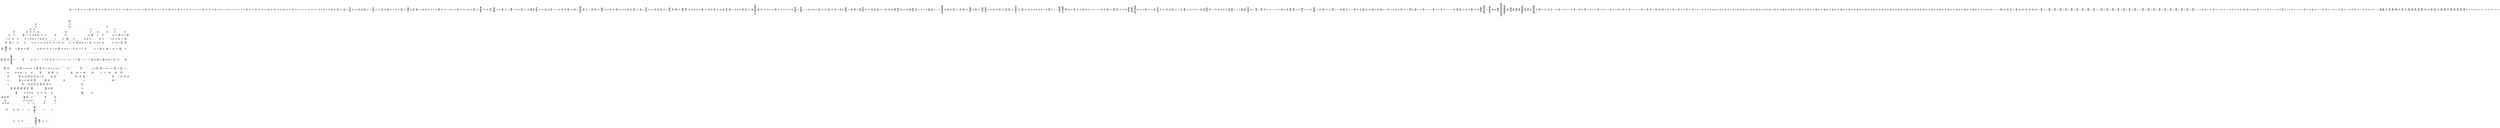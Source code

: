 /* Generated by GvGen v.1.0 (https://www.github.com/stricaud/gvgen) */

digraph G {
compound=true;
   node1 [label="[anywhere]"];
   node2 [label="# 0x0
PUSHX Data
PUSHX Data
MSTORE
PUSHX LogicData
CALLDATASIZE
LT
PUSHX Data
JUMPI
"];
   node3 [label="# 0xd
PUSHX Data
CALLDATALOAD
PUSHX BitData
SHR
PUSHX LogicData
GT
PUSHX Data
JUMPI
"];
   node4 [label="# 0x1e
PUSHX LogicData
GT
PUSHX Data
JUMPI
"];
   node5 [label="# 0x29
PUSHX LogicData
GT
PUSHX Data
JUMPI
"];
   node6 [label="# 0x34
PUSHX LogicData
EQ
PUSHX Data
JUMPI
"];
   node7 [label="# 0x3f
PUSHX LogicData
EQ
PUSHX Data
JUMPI
"];
   node8 [label="# 0x4a
PUSHX LogicData
EQ
PUSHX Data
JUMPI
"];
   node9 [label="# 0x55
PUSHX LogicData
EQ
PUSHX Data
JUMPI
"];
   node10 [label="# 0x60
PUSHX LogicData
EQ
PUSHX Data
JUMPI
"];
   node11 [label="# 0x6b
PUSHX LogicData
EQ
PUSHX Data
JUMPI
"];
   node12 [label="# 0x76
PUSHX Data
JUMP
"];
   node13 [label="# 0x7a
JUMPDEST
PUSHX LogicData
EQ
PUSHX Data
JUMPI
"];
   node14 [label="# 0x86
PUSHX LogicData
EQ
PUSHX Data
JUMPI
"];
   node15 [label="# 0x91
PUSHX LogicData
EQ
PUSHX Data
JUMPI
"];
   node16 [label="# 0x9c
PUSHX LogicData
EQ
PUSHX Data
JUMPI
"];
   node17 [label="# 0xa7
PUSHX LogicData
EQ
PUSHX Data
JUMPI
"];
   node18 [label="# 0xb2
PUSHX Data
JUMP
"];
   node19 [label="# 0xb6
JUMPDEST
PUSHX LogicData
GT
PUSHX Data
JUMPI
"];
   node20 [label="# 0xc2
PUSHX LogicData
EQ
PUSHX Data
JUMPI
"];
   node21 [label="# 0xcd
PUSHX LogicData
EQ
PUSHX Data
JUMPI
"];
   node22 [label="# 0xd8
PUSHX LogicData
EQ
PUSHX Data
JUMPI
"];
   node23 [label="# 0xe3
PUSHX LogicData
EQ
PUSHX Data
JUMPI
"];
   node24 [label="# 0xee
PUSHX LogicData
EQ
PUSHX Data
JUMPI
"];
   node25 [label="# 0xf9
PUSHX Data
JUMP
"];
   node26 [label="# 0xfd
JUMPDEST
PUSHX LogicData
EQ
PUSHX Data
JUMPI
"];
   node27 [label="# 0x109
PUSHX LogicData
EQ
PUSHX Data
JUMPI
"];
   node28 [label="# 0x114
PUSHX LogicData
EQ
PUSHX Data
JUMPI
"];
   node29 [label="# 0x11f
PUSHX LogicData
EQ
PUSHX Data
JUMPI
"];
   node30 [label="# 0x12a
PUSHX LogicData
EQ
PUSHX Data
JUMPI
"];
   node31 [label="# 0x135
PUSHX Data
JUMP
"];
   node32 [label="# 0x139
JUMPDEST
PUSHX LogicData
GT
PUSHX Data
JUMPI
"];
   node33 [label="# 0x145
PUSHX LogicData
GT
PUSHX Data
JUMPI
"];
   node34 [label="# 0x150
PUSHX LogicData
EQ
PUSHX Data
JUMPI
"];
   node35 [label="# 0x15b
PUSHX LogicData
EQ
PUSHX Data
JUMPI
"];
   node36 [label="# 0x166
PUSHX LogicData
EQ
PUSHX Data
JUMPI
"];
   node37 [label="# 0x171
PUSHX LogicData
EQ
PUSHX Data
JUMPI
"];
   node38 [label="# 0x17c
PUSHX LogicData
EQ
PUSHX Data
JUMPI
"];
   node39 [label="# 0x187
PUSHX LogicData
EQ
PUSHX Data
JUMPI
"];
   node40 [label="# 0x192
PUSHX Data
JUMP
"];
   node41 [label="# 0x196
JUMPDEST
PUSHX LogicData
EQ
PUSHX Data
JUMPI
"];
   node42 [label="# 0x1a2
PUSHX LogicData
EQ
PUSHX Data
JUMPI
"];
   node43 [label="# 0x1ad
PUSHX LogicData
EQ
PUSHX Data
JUMPI
"];
   node44 [label="# 0x1b8
PUSHX LogicData
EQ
PUSHX Data
JUMPI
"];
   node45 [label="# 0x1c3
PUSHX LogicData
EQ
PUSHX Data
JUMPI
"];
   node46 [label="# 0x1ce
PUSHX Data
JUMP
"];
   node47 [label="# 0x1d2
JUMPDEST
PUSHX LogicData
GT
PUSHX Data
JUMPI
"];
   node48 [label="# 0x1de
PUSHX LogicData
EQ
PUSHX Data
JUMPI
"];
   node49 [label="# 0x1e9
PUSHX LogicData
EQ
PUSHX Data
JUMPI
"];
   node50 [label="# 0x1f4
PUSHX LogicData
EQ
PUSHX Data
JUMPI
"];
   node51 [label="# 0x1ff
PUSHX LogicData
EQ
PUSHX Data
JUMPI
"];
   node52 [label="# 0x20a
PUSHX LogicData
EQ
PUSHX Data
JUMPI
"];
   node53 [label="# 0x215
PUSHX Data
JUMP
"];
   node54 [label="# 0x219
JUMPDEST
PUSHX LogicData
EQ
PUSHX Data
JUMPI
"];
   node55 [label="# 0x224
PUSHX LogicData
EQ
PUSHX Data
JUMPI
"];
   node56 [label="# 0x22f
PUSHX LogicData
EQ
PUSHX Data
JUMPI
"];
   node57 [label="# 0x23a
PUSHX LogicData
EQ
PUSHX Data
JUMPI
"];
   node58 [label="# 0x245
PUSHX LogicData
EQ
PUSHX Data
JUMPI
"];
   node59 [label="# 0x250
JUMPDEST
PUSHX Data
REVERT
"];
   node60 [label="# 0x255
JUMPDEST
CALLVALUE
ISZERO
PUSHX Data
JUMPI
"];
   node61 [label="# 0x25d
PUSHX Data
REVERT
"];
   node62 [label="# 0x261
JUMPDEST
PUSHX Data
PUSHX Data
JUMP
"];
   node63 [label="# 0x26a
JUMPDEST
STOP
"];
   node64 [label="# 0x26c
JUMPDEST
CALLVALUE
ISZERO
PUSHX Data
JUMPI
"];
   node65 [label="# 0x274
PUSHX Data
REVERT
"];
   node66 [label="# 0x278
JUMPDEST
PUSHX Data
PUSHX ArithData
CALLDATASIZE
SUB
ADD
PUSHX Data
PUSHX Data
JUMP
"];
   node67 [label="# 0x28e
JUMPDEST
PUSHX Data
JUMP
"];
   node68 [label="# 0x293
JUMPDEST
PUSHX MemData
MLOAD
PUSHX Data
PUSHX Data
JUMP
"];
   node69 [label="# 0x2a0
JUMPDEST
PUSHX MemData
MLOAD
SUB
RETURN
"];
   node70 [label="# 0x2a9
JUMPDEST
CALLVALUE
ISZERO
PUSHX Data
JUMPI
"];
   node71 [label="# 0x2b1
PUSHX Data
REVERT
"];
   node72 [label="# 0x2b5
JUMPDEST
PUSHX Data
PUSHX ArithData
CALLDATASIZE
SUB
ADD
PUSHX Data
PUSHX Data
JUMP
"];
   node73 [label="# 0x2cb
JUMPDEST
PUSHX Data
JUMP
"];
   node74 [label="# 0x2d0
JUMPDEST
STOP
"];
   node75 [label="# 0x2d2
JUMPDEST
CALLVALUE
ISZERO
PUSHX Data
JUMPI
"];
   node76 [label="# 0x2da
PUSHX Data
REVERT
"];
   node77 [label="# 0x2de
JUMPDEST
PUSHX Data
PUSHX Data
JUMP
"];
   node78 [label="# 0x2e7
JUMPDEST
PUSHX MemData
MLOAD
PUSHX Data
PUSHX Data
JUMP
"];
   node79 [label="# 0x2f4
JUMPDEST
PUSHX MemData
MLOAD
SUB
RETURN
"];
   node80 [label="# 0x2fd
JUMPDEST
CALLVALUE
ISZERO
PUSHX Data
JUMPI
"];
   node81 [label="# 0x305
PUSHX Data
REVERT
"];
   node82 [label="# 0x309
JUMPDEST
PUSHX Data
PUSHX Data
JUMP
"];
   node83 [label="# 0x312
JUMPDEST
PUSHX MemData
MLOAD
PUSHX Data
PUSHX Data
JUMP
"];
   node84 [label="# 0x31f
JUMPDEST
PUSHX MemData
MLOAD
SUB
RETURN
"];
   node85 [label="# 0x328
JUMPDEST
CALLVALUE
ISZERO
PUSHX Data
JUMPI
"];
   node86 [label="# 0x330
PUSHX Data
REVERT
"];
   node87 [label="# 0x334
JUMPDEST
PUSHX Data
PUSHX ArithData
CALLDATASIZE
SUB
ADD
PUSHX Data
PUSHX Data
JUMP
"];
   node88 [label="# 0x34a
JUMPDEST
PUSHX Data
JUMP
"];
   node89 [label="# 0x34f
JUMPDEST
PUSHX MemData
MLOAD
PUSHX Data
PUSHX Data
JUMP
"];
   node90 [label="# 0x35c
JUMPDEST
PUSHX MemData
MLOAD
SUB
RETURN
"];
   node91 [label="# 0x365
JUMPDEST
CALLVALUE
ISZERO
PUSHX Data
JUMPI
"];
   node92 [label="# 0x36d
PUSHX Data
REVERT
"];
   node93 [label="# 0x371
JUMPDEST
PUSHX Data
PUSHX ArithData
CALLDATASIZE
SUB
ADD
PUSHX Data
PUSHX Data
JUMP
"];
   node94 [label="# 0x387
JUMPDEST
PUSHX Data
JUMP
"];
   node95 [label="# 0x38c
JUMPDEST
STOP
"];
   node96 [label="# 0x38e
JUMPDEST
CALLVALUE
ISZERO
PUSHX Data
JUMPI
"];
   node97 [label="# 0x396
PUSHX Data
REVERT
"];
   node98 [label="# 0x39a
JUMPDEST
PUSHX Data
PUSHX Data
JUMP
"];
   node99 [label="# 0x3a3
JUMPDEST
PUSHX MemData
MLOAD
PUSHX Data
PUSHX Data
JUMP
"];
   node100 [label="# 0x3b0
JUMPDEST
PUSHX MemData
MLOAD
SUB
RETURN
"];
   node101 [label="# 0x3b9
JUMPDEST
CALLVALUE
ISZERO
PUSHX Data
JUMPI
"];
   node102 [label="# 0x3c1
PUSHX Data
REVERT
"];
   node103 [label="# 0x3c5
JUMPDEST
PUSHX Data
PUSHX ArithData
CALLDATASIZE
SUB
ADD
PUSHX Data
PUSHX Data
JUMP
"];
   node104 [label="# 0x3db
JUMPDEST
PUSHX Data
JUMP
"];
   node105 [label="# 0x3e0
JUMPDEST
STOP
"];
   node106 [label="# 0x3e2
JUMPDEST
CALLVALUE
ISZERO
PUSHX Data
JUMPI
"];
   node107 [label="# 0x3ea
PUSHX Data
REVERT
"];
   node108 [label="# 0x3ee
JUMPDEST
PUSHX Data
PUSHX ArithData
CALLDATASIZE
SUB
ADD
PUSHX Data
PUSHX Data
JUMP
"];
   node109 [label="# 0x404
JUMPDEST
PUSHX Data
JUMP
"];
   node110 [label="# 0x409
JUMPDEST
PUSHX MemData
MLOAD
PUSHX Data
PUSHX Data
JUMP
"];
   node111 [label="# 0x416
JUMPDEST
PUSHX MemData
MLOAD
SUB
RETURN
"];
   node112 [label="# 0x41f
JUMPDEST
CALLVALUE
ISZERO
PUSHX Data
JUMPI
"];
   node113 [label="# 0x427
PUSHX Data
REVERT
"];
   node114 [label="# 0x42b
JUMPDEST
PUSHX Data
PUSHX Data
JUMP
"];
   node115 [label="# 0x434
JUMPDEST
STOP
"];
   node116 [label="# 0x436
JUMPDEST
CALLVALUE
ISZERO
PUSHX Data
JUMPI
"];
   node117 [label="# 0x43e
PUSHX Data
REVERT
"];
   node118 [label="# 0x442
JUMPDEST
PUSHX Data
PUSHX Data
JUMP
"];
   node119 [label="# 0x44b
JUMPDEST
STOP
"];
   node120 [label="# 0x44d
JUMPDEST
CALLVALUE
ISZERO
PUSHX Data
JUMPI
"];
   node121 [label="# 0x455
PUSHX Data
REVERT
"];
   node122 [label="# 0x459
JUMPDEST
PUSHX Data
PUSHX ArithData
CALLDATASIZE
SUB
ADD
PUSHX Data
PUSHX Data
JUMP
"];
   node123 [label="# 0x46f
JUMPDEST
PUSHX Data
JUMP
"];
   node124 [label="# 0x474
JUMPDEST
STOP
"];
   node125 [label="# 0x476
JUMPDEST
CALLVALUE
ISZERO
PUSHX Data
JUMPI
"];
   node126 [label="# 0x47e
PUSHX Data
REVERT
"];
   node127 [label="# 0x482
JUMPDEST
PUSHX Data
PUSHX ArithData
CALLDATASIZE
SUB
ADD
PUSHX Data
PUSHX Data
JUMP
"];
   node128 [label="# 0x498
JUMPDEST
PUSHX Data
JUMP
"];
   node129 [label="# 0x49d
JUMPDEST
PUSHX MemData
MLOAD
PUSHX Data
PUSHX Data
JUMP
"];
   node130 [label="# 0x4aa
JUMPDEST
PUSHX MemData
MLOAD
SUB
RETURN
"];
   node131 [label="# 0x4b3
JUMPDEST
CALLVALUE
ISZERO
PUSHX Data
JUMPI
"];
   node132 [label="# 0x4bb
PUSHX Data
REVERT
"];
   node133 [label="# 0x4bf
JUMPDEST
PUSHX Data
PUSHX Data
JUMP
"];
   node134 [label="# 0x4c8
JUMPDEST
PUSHX MemData
MLOAD
PUSHX Data
PUSHX Data
JUMP
"];
   node135 [label="# 0x4d5
JUMPDEST
PUSHX MemData
MLOAD
SUB
RETURN
"];
   node136 [label="# 0x4de
JUMPDEST
CALLVALUE
ISZERO
PUSHX Data
JUMPI
"];
   node137 [label="# 0x4e6
PUSHX Data
REVERT
"];
   node138 [label="# 0x4ea
JUMPDEST
PUSHX Data
PUSHX ArithData
CALLDATASIZE
SUB
ADD
PUSHX Data
PUSHX Data
JUMP
"];
   node139 [label="# 0x500
JUMPDEST
PUSHX Data
JUMP
"];
   node140 [label="# 0x505
JUMPDEST
STOP
"];
   node141 [label="# 0x507
JUMPDEST
CALLVALUE
ISZERO
PUSHX Data
JUMPI
"];
   node142 [label="# 0x50f
PUSHX Data
REVERT
"];
   node143 [label="# 0x513
JUMPDEST
PUSHX Data
PUSHX Data
JUMP
"];
   node144 [label="# 0x51c
JUMPDEST
PUSHX MemData
MLOAD
PUSHX Data
PUSHX Data
JUMP
"];
   node145 [label="# 0x529
JUMPDEST
PUSHX MemData
MLOAD
SUB
RETURN
"];
   node146 [label="# 0x532
JUMPDEST
CALLVALUE
ISZERO
PUSHX Data
JUMPI
"];
   node147 [label="# 0x53a
PUSHX Data
REVERT
"];
   node148 [label="# 0x53e
JUMPDEST
PUSHX Data
PUSHX ArithData
CALLDATASIZE
SUB
ADD
PUSHX Data
PUSHX Data
JUMP
"];
   node149 [label="# 0x554
JUMPDEST
PUSHX Data
JUMP
"];
   node150 [label="# 0x559
JUMPDEST
PUSHX MemData
MLOAD
PUSHX Data
PUSHX Data
JUMP
"];
   node151 [label="# 0x566
JUMPDEST
PUSHX MemData
MLOAD
SUB
RETURN
"];
   node152 [label="# 0x56f
JUMPDEST
CALLVALUE
ISZERO
PUSHX Data
JUMPI
"];
   node153 [label="# 0x577
PUSHX Data
REVERT
"];
   node154 [label="# 0x57b
JUMPDEST
PUSHX Data
PUSHX ArithData
CALLDATASIZE
SUB
ADD
PUSHX Data
PUSHX Data
JUMP
"];
   node155 [label="# 0x591
JUMPDEST
PUSHX Data
JUMP
"];
   node156 [label="# 0x596
JUMPDEST
PUSHX MemData
MLOAD
PUSHX Data
PUSHX Data
JUMP
"];
   node157 [label="# 0x5a3
JUMPDEST
PUSHX MemData
MLOAD
SUB
RETURN
"];
   node158 [label="# 0x5ac
JUMPDEST
CALLVALUE
ISZERO
PUSHX Data
JUMPI
"];
   node159 [label="# 0x5b4
PUSHX Data
REVERT
"];
   node160 [label="# 0x5b8
JUMPDEST
PUSHX Data
PUSHX Data
JUMP
"];
   node161 [label="# 0x5c1
JUMPDEST
STOP
"];
   node162 [label="# 0x5c3
JUMPDEST
CALLVALUE
ISZERO
PUSHX Data
JUMPI
"];
   node163 [label="# 0x5cb
PUSHX Data
REVERT
"];
   node164 [label="# 0x5cf
JUMPDEST
PUSHX Data
PUSHX Data
JUMP
"];
   node165 [label="# 0x5d8
JUMPDEST
PUSHX MemData
MLOAD
PUSHX Data
PUSHX Data
JUMP
"];
   node166 [label="# 0x5e5
JUMPDEST
PUSHX MemData
MLOAD
SUB
RETURN
"];
   node167 [label="# 0x5ee
JUMPDEST
CALLVALUE
ISZERO
PUSHX Data
JUMPI
"];
   node168 [label="# 0x5f6
PUSHX Data
REVERT
"];
   node169 [label="# 0x5fa
JUMPDEST
PUSHX Data
PUSHX Data
JUMP
"];
   node170 [label="# 0x603
JUMPDEST
PUSHX MemData
MLOAD
PUSHX Data
PUSHX Data
JUMP
"];
   node171 [label="# 0x610
JUMPDEST
PUSHX MemData
MLOAD
SUB
RETURN
"];
   node172 [label="# 0x619
JUMPDEST
CALLVALUE
ISZERO
PUSHX Data
JUMPI
"];
   node173 [label="# 0x621
PUSHX Data
REVERT
"];
   node174 [label="# 0x625
JUMPDEST
PUSHX Data
PUSHX ArithData
CALLDATASIZE
SUB
ADD
PUSHX Data
PUSHX Data
JUMP
"];
   node175 [label="# 0x63b
JUMPDEST
PUSHX Data
JUMP
"];
   node176 [label="# 0x640
JUMPDEST
STOP
"];
   node177 [label="# 0x642
JUMPDEST
CALLVALUE
ISZERO
PUSHX Data
JUMPI
"];
   node178 [label="# 0x64a
PUSHX Data
REVERT
"];
   node179 [label="# 0x64e
JUMPDEST
PUSHX Data
PUSHX ArithData
CALLDATASIZE
SUB
ADD
PUSHX Data
PUSHX Data
JUMP
"];
   node180 [label="# 0x664
JUMPDEST
PUSHX Data
JUMP
"];
   node181 [label="# 0x669
JUMPDEST
STOP
"];
   node182 [label="# 0x66b
JUMPDEST
CALLVALUE
ISZERO
PUSHX Data
JUMPI
"];
   node183 [label="# 0x673
PUSHX Data
REVERT
"];
   node184 [label="# 0x677
JUMPDEST
PUSHX Data
PUSHX Data
JUMP
"];
   node185 [label="# 0x680
JUMPDEST
PUSHX MemData
MLOAD
PUSHX Data
PUSHX Data
JUMP
"];
   node186 [label="# 0x68d
JUMPDEST
PUSHX MemData
MLOAD
SUB
RETURN
"];
   node187 [label="# 0x696
JUMPDEST
CALLVALUE
ISZERO
PUSHX Data
JUMPI
"];
   node188 [label="# 0x69e
PUSHX Data
REVERT
"];
   node189 [label="# 0x6a2
JUMPDEST
PUSHX Data
PUSHX Data
JUMP
"];
   node190 [label="# 0x6ab
JUMPDEST
PUSHX MemData
MLOAD
PUSHX Data
PUSHX Data
JUMP
"];
   node191 [label="# 0x6b8
JUMPDEST
PUSHX MemData
MLOAD
SUB
RETURN
"];
   node192 [label="# 0x6c1
JUMPDEST
CALLVALUE
ISZERO
PUSHX Data
JUMPI
"];
   node193 [label="# 0x6c9
PUSHX Data
REVERT
"];
   node194 [label="# 0x6cd
JUMPDEST
PUSHX Data
PUSHX ArithData
CALLDATASIZE
SUB
ADD
PUSHX Data
PUSHX Data
JUMP
"];
   node195 [label="# 0x6e3
JUMPDEST
PUSHX Data
JUMP
"];
   node196 [label="# 0x6e8
JUMPDEST
PUSHX MemData
MLOAD
PUSHX Data
PUSHX Data
JUMP
"];
   node197 [label="# 0x6f5
JUMPDEST
PUSHX MemData
MLOAD
SUB
RETURN
"];
   node198 [label="# 0x6fe
JUMPDEST
PUSHX Data
PUSHX ArithData
CALLDATASIZE
SUB
ADD
PUSHX Data
PUSHX Data
JUMP
"];
   node199 [label="# 0x713
JUMPDEST
PUSHX Data
JUMP
"];
   node200 [label="# 0x718
JUMPDEST
STOP
"];
   node201 [label="# 0x71a
JUMPDEST
CALLVALUE
ISZERO
PUSHX Data
JUMPI
"];
   node202 [label="# 0x722
PUSHX Data
REVERT
"];
   node203 [label="# 0x726
JUMPDEST
PUSHX Data
PUSHX Data
JUMP
"];
   node204 [label="# 0x72f
JUMPDEST
PUSHX MemData
MLOAD
PUSHX Data
PUSHX Data
JUMP
"];
   node205 [label="# 0x73c
JUMPDEST
PUSHX MemData
MLOAD
SUB
RETURN
"];
   node206 [label="# 0x745
JUMPDEST
CALLVALUE
ISZERO
PUSHX Data
JUMPI
"];
   node207 [label="# 0x74d
PUSHX Data
REVERT
"];
   node208 [label="# 0x751
JUMPDEST
PUSHX Data
PUSHX ArithData
CALLDATASIZE
SUB
ADD
PUSHX Data
PUSHX Data
JUMP
"];
   node209 [label="# 0x767
JUMPDEST
PUSHX Data
JUMP
"];
   node210 [label="# 0x76c
JUMPDEST
STOP
"];
   node211 [label="# 0x76e
JUMPDEST
CALLVALUE
ISZERO
PUSHX Data
JUMPI
"];
   node212 [label="# 0x776
PUSHX Data
REVERT
"];
   node213 [label="# 0x77a
JUMPDEST
PUSHX Data
PUSHX Data
JUMP
"];
   node214 [label="# 0x783
JUMPDEST
STOP
"];
   node215 [label="# 0x785
JUMPDEST
CALLVALUE
ISZERO
PUSHX Data
JUMPI
"];
   node216 [label="# 0x78d
PUSHX Data
REVERT
"];
   node217 [label="# 0x791
JUMPDEST
PUSHX Data
PUSHX ArithData
CALLDATASIZE
SUB
ADD
PUSHX Data
PUSHX Data
JUMP
"];
   node218 [label="# 0x7a7
JUMPDEST
PUSHX Data
JUMP
"];
   node219 [label="# 0x7ac
JUMPDEST
STOP
"];
   node220 [label="# 0x7ae
JUMPDEST
CALLVALUE
ISZERO
PUSHX Data
JUMPI
"];
   node221 [label="# 0x7b6
PUSHX Data
REVERT
"];
   node222 [label="# 0x7ba
JUMPDEST
PUSHX Data
PUSHX Data
JUMP
"];
   node223 [label="# 0x7c3
JUMPDEST
STOP
"];
   node224 [label="# 0x7c5
JUMPDEST
CALLVALUE
ISZERO
PUSHX Data
JUMPI
"];
   node225 [label="# 0x7cd
PUSHX Data
REVERT
"];
   node226 [label="# 0x7d1
JUMPDEST
PUSHX Data
PUSHX ArithData
CALLDATASIZE
SUB
ADD
PUSHX Data
PUSHX Data
JUMP
"];
   node227 [label="# 0x7e7
JUMPDEST
PUSHX Data
JUMP
"];
   node228 [label="# 0x7ec
JUMPDEST
PUSHX MemData
MLOAD
PUSHX Data
PUSHX Data
JUMP
"];
   node229 [label="# 0x7f9
JUMPDEST
PUSHX MemData
MLOAD
SUB
RETURN
"];
   node230 [label="# 0x802
JUMPDEST
CALLVALUE
ISZERO
PUSHX Data
JUMPI
"];
   node231 [label="# 0x80a
PUSHX Data
REVERT
"];
   node232 [label="# 0x80e
JUMPDEST
PUSHX Data
PUSHX ArithData
CALLDATASIZE
SUB
ADD
PUSHX Data
PUSHX Data
JUMP
"];
   node233 [label="# 0x824
JUMPDEST
PUSHX Data
JUMP
"];
   node234 [label="# 0x829
JUMPDEST
PUSHX MemData
MLOAD
PUSHX Data
PUSHX Data
JUMP
"];
   node235 [label="# 0x836
JUMPDEST
PUSHX MemData
MLOAD
SUB
RETURN
"];
   node236 [label="# 0x83f
JUMPDEST
CALLVALUE
ISZERO
PUSHX Data
JUMPI
"];
   node237 [label="# 0x847
PUSHX Data
REVERT
"];
   node238 [label="# 0x84b
JUMPDEST
PUSHX Data
PUSHX Data
JUMP
"];
   node239 [label="# 0x854
JUMPDEST
PUSHX MemData
MLOAD
PUSHX Data
PUSHX Data
JUMP
"];
   node240 [label="# 0x861
JUMPDEST
PUSHX MemData
MLOAD
SUB
RETURN
"];
   node241 [label="# 0x86a
JUMPDEST
CALLVALUE
ISZERO
PUSHX Data
JUMPI
"];
   node242 [label="# 0x872
PUSHX Data
REVERT
"];
   node243 [label="# 0x876
JUMPDEST
PUSHX Data
PUSHX ArithData
CALLDATASIZE
SUB
ADD
PUSHX Data
PUSHX Data
JUMP
"];
   node244 [label="# 0x88c
JUMPDEST
PUSHX Data
JUMP
"];
   node245 [label="# 0x891
JUMPDEST
PUSHX MemData
MLOAD
PUSHX Data
PUSHX Data
JUMP
"];
   node246 [label="# 0x89e
JUMPDEST
PUSHX MemData
MLOAD
SUB
RETURN
"];
   node247 [label="# 0x8a7
JUMPDEST
CALLVALUE
ISZERO
PUSHX Data
JUMPI
"];
   node248 [label="# 0x8af
PUSHX Data
REVERT
"];
   node249 [label="# 0x8b3
JUMPDEST
PUSHX Data
PUSHX Data
JUMP
"];
   node250 [label="# 0x8bc
JUMPDEST
PUSHX MemData
MLOAD
PUSHX Data
PUSHX Data
JUMP
"];
   node251 [label="# 0x8c9
JUMPDEST
PUSHX MemData
MLOAD
SUB
RETURN
"];
   node252 [label="# 0x8d2
JUMPDEST
CALLVALUE
ISZERO
PUSHX Data
JUMPI
"];
   node253 [label="# 0x8da
PUSHX Data
REVERT
"];
   node254 [label="# 0x8de
JUMPDEST
PUSHX Data
PUSHX ArithData
CALLDATASIZE
SUB
ADD
PUSHX Data
PUSHX Data
JUMP
"];
   node255 [label="# 0x8f4
JUMPDEST
PUSHX Data
JUMP
"];
   node256 [label="# 0x8f9
JUMPDEST
PUSHX MemData
MLOAD
PUSHX Data
PUSHX Data
JUMP
"];
   node257 [label="# 0x906
JUMPDEST
PUSHX MemData
MLOAD
SUB
RETURN
"];
   node258 [label="# 0x90f
JUMPDEST
CALLVALUE
ISZERO
PUSHX Data
JUMPI
"];
   node259 [label="# 0x917
PUSHX Data
REVERT
"];
   node260 [label="# 0x91b
JUMPDEST
PUSHX Data
PUSHX ArithData
CALLDATASIZE
SUB
ADD
PUSHX Data
PUSHX Data
JUMP
"];
   node261 [label="# 0x931
JUMPDEST
PUSHX Data
JUMP
"];
   node262 [label="# 0x936
JUMPDEST
PUSHX MemData
MLOAD
PUSHX Data
PUSHX Data
JUMP
"];
   node263 [label="# 0x943
JUMPDEST
PUSHX MemData
MLOAD
SUB
RETURN
"];
   node264 [label="# 0x94c
JUMPDEST
CALLVALUE
ISZERO
PUSHX Data
JUMPI
"];
   node265 [label="# 0x954
PUSHX Data
REVERT
"];
   node266 [label="# 0x958
JUMPDEST
PUSHX Data
PUSHX ArithData
CALLDATASIZE
SUB
ADD
PUSHX Data
PUSHX Data
JUMP
"];
   node267 [label="# 0x96e
JUMPDEST
PUSHX Data
JUMP
"];
   node268 [label="# 0x973
JUMPDEST
STOP
"];
   node269 [label="# 0x975
JUMPDEST
CALLVALUE
ISZERO
PUSHX Data
JUMPI
"];
   node270 [label="# 0x97d
PUSHX Data
REVERT
"];
   node271 [label="# 0x981
JUMPDEST
PUSHX Data
PUSHX ArithData
CALLDATASIZE
SUB
ADD
PUSHX Data
PUSHX Data
JUMP
"];
   node272 [label="# 0x997
JUMPDEST
PUSHX Data
JUMP
"];
   node273 [label="# 0x99c
JUMPDEST
STOP
"];
   node274 [label="# 0x99e
JUMPDEST
PUSHX LogicData
PUSHX StorData
SLOAD
EQ
ISZERO
PUSHX Data
JUMPI
"];
   node275 [label="# 0x9aa
PUSHX MemData
MLOAD
PUSHX Data
MSTORE
PUSHX ArithData
ADD
PUSHX Data
PUSHX Data
JUMP
"];
   node276 [label="# 0x9db
JUMPDEST
PUSHX MemData
MLOAD
SUB
REVERT
"];
   node277 [label="# 0x9e4
JUMPDEST
PUSHX Data
PUSHX Data
SSTORE
PUSHX LogicData
PUSHX Data
PUSHX ArithData
CALLER
PUSHX BitData
AND
PUSHX BitData
AND
MSTORE
PUSHX ArithData
ADD
MSTORE
PUSHX ArithData
ADD
PUSHX Data
SHA3
SLOAD
GT
PUSHX Data
JUMPI
"];
   node278 [label="# 0xa35
PUSHX MemData
MLOAD
PUSHX Data
MSTORE
PUSHX ArithData
ADD
PUSHX Data
PUSHX Data
JUMP
"];
   node279 [label="# 0xa66
JUMPDEST
PUSHX MemData
MLOAD
SUB
REVERT
"];
   node280 [label="# 0xa6f
JUMPDEST
PUSHX Data
PUSHX Data
PUSHX ArithData
CALLER
PUSHX BitData
AND
PUSHX BitData
AND
MSTORE
PUSHX ArithData
ADD
MSTORE
PUSHX ArithData
ADD
PUSHX Data
SHA3
SLOAD
PUSHX Data
PUSHX Data
PUSHX ArithData
CALLER
PUSHX BitData
AND
PUSHX BitData
AND
MSTORE
PUSHX ArithData
ADD
MSTORE
PUSHX ArithData
ADD
PUSHX Data
SHA3
SSTORE
PUSHX Data
PUSHX Data
PUSHX Data
JUMP
"];
   node281 [label="# 0xb04
JUMPDEST
PUSHX Data
PUSHX Data
JUMP
"];
   node282 [label="# 0xb0c
JUMPDEST
PUSHX Data
PUSHX Data
JUMP
"];
   node283 [label="# 0xb16
JUMPDEST
GT
ISZERO
PUSHX Data
JUMPI
"];
   node284 [label="# 0xb21
"];
   node285 [label="# 0xb24
JUMPDEST
PUSHX Data
PUSHX Data
JUMP
"];
   node286 [label="# 0xb2d
JUMPDEST
PUSHX Data
PUSHX Data
SSTORE
JUMP
"];
   node287 [label="# 0xb39
JUMPDEST
PUSHX Data
PUSHX Data
PUSHX Data
JUMP
"];
   node288 [label="# 0xb44
JUMPDEST
JUMP
"];
   node289 [label="# 0xb4b
JUMPDEST
PUSHX Data
PUSHX Data
JUMP
"];
   node290 [label="# 0xb53
JUMPDEST
PUSHX BitData
AND
PUSHX Data
PUSHX Data
JUMP
"];
   node291 [label="# 0xb71
JUMPDEST
PUSHX BitData
AND
EQ
PUSHX Data
JUMPI
"];
   node292 [label="# 0xb8d
PUSHX MemData
MLOAD
PUSHX Data
MSTORE
PUSHX ArithData
ADD
PUSHX Data
PUSHX Data
JUMP
"];
   node293 [label="# 0xbbe
JUMPDEST
PUSHX MemData
MLOAD
SUB
REVERT
"];
   node294 [label="# 0xbc7
JUMPDEST
PUSHX Data
MLOAD
PUSHX ArithData
ADD
PUSHX Data
PUSHX Data
JUMP
"];
   node295 [label="# 0xbdd
JUMPDEST
JUMP
"];
   node296 [label="# 0xbe1
JUMPDEST
PUSHX StorData
SLOAD
PUSHX Data
PUSHX Data
JUMP
"];
   node297 [label="# 0xbee
JUMPDEST
PUSHX ArithData
ADD
PUSHX ArithData
DIV
MUL
PUSHX ArithData
ADD
PUSHX MemData
MLOAD
ADD
PUSHX Data
MSTORE
MSTORE
PUSHX ArithData
ADD
SLOAD
PUSHX Data
PUSHX Data
JUMP
"];
   node298 [label="# 0xc1a
JUMPDEST
ISZERO
PUSHX Data
JUMPI
"];
   node299 [label="# 0xc21
PUSHX LogicData
LT
PUSHX Data
JUMPI
"];
   node300 [label="# 0xc29
PUSHX ArithData
SLOAD
DIV
MUL
MSTORE
PUSHX ArithData
ADD
PUSHX Data
JUMP
"];
   node301 [label="# 0xc3c
JUMPDEST
ADD
PUSHX Data
MSTORE
PUSHX Data
PUSHX Data
SHA3
"];
   node302 [label="# 0xc4a
JUMPDEST
SLOAD
MSTORE
PUSHX ArithData
ADD
PUSHX ArithData
ADD
GT
PUSHX Data
JUMPI
"];
   node303 [label="# 0xc5e
SUB
PUSHX BitData
AND
ADD
"];
   node304 [label="# 0xc67
JUMPDEST
JUMP
"];
   node305 [label="# 0xc6f
JUMPDEST
PUSHX Data
PUSHX StorData
SLOAD
PUSHX Data
PUSHX Data
JUMP
"];
   node306 [label="# 0xc7e
JUMPDEST
PUSHX ArithData
ADD
PUSHX ArithData
DIV
MUL
PUSHX ArithData
ADD
PUSHX MemData
MLOAD
ADD
PUSHX Data
MSTORE
MSTORE
PUSHX ArithData
ADD
SLOAD
PUSHX Data
PUSHX Data
JUMP
"];
   node307 [label="# 0xcaa
JUMPDEST
ISZERO
PUSHX Data
JUMPI
"];
   node308 [label="# 0xcb1
PUSHX LogicData
LT
PUSHX Data
JUMPI
"];
   node309 [label="# 0xcb9
PUSHX ArithData
SLOAD
DIV
MUL
MSTORE
PUSHX ArithData
ADD
PUSHX Data
JUMP
"];
   node310 [label="# 0xccc
JUMPDEST
ADD
PUSHX Data
MSTORE
PUSHX Data
PUSHX Data
SHA3
"];
   node311 [label="# 0xcda
JUMPDEST
SLOAD
MSTORE
PUSHX ArithData
ADD
PUSHX ArithData
ADD
GT
PUSHX Data
JUMPI
"];
   node312 [label="# 0xcee
SUB
PUSHX BitData
AND
ADD
"];
   node313 [label="# 0xcf7
JUMPDEST
JUMP
"];
   node314 [label="# 0xd01
JUMPDEST
PUSHX Data
PUSHX Data
PUSHX Data
JUMP
"];
   node315 [label="# 0xd0c
JUMPDEST
PUSHX Data
JUMPI
"];
   node316 [label="# 0xd11
PUSHX MemData
MLOAD
PUSHX Data
MSTORE
PUSHX ArithData
ADD
PUSHX Data
PUSHX Data
JUMP
"];
   node317 [label="# 0xd42
JUMPDEST
PUSHX MemData
MLOAD
SUB
REVERT
"];
   node318 [label="# 0xd4b
JUMPDEST
PUSHX Data
PUSHX ArithData
MSTORE
PUSHX ArithData
ADD
MSTORE
PUSHX ArithData
ADD
PUSHX Data
SHA3
PUSHX ArithData
SLOAD
PUSHX ArithData
EXP
DIV
PUSHX BitData
AND
JUMP
"];
   node319 [label="# 0xd86
JUMPDEST
PUSHX Data
PUSHX Data
PUSHX Data
JUMP
"];
   node320 [label="# 0xd91
JUMPDEST
PUSHX BitData
AND
PUSHX BitData
AND
EQ
ISZERO
PUSHX Data
JUMPI
"];
   node321 [label="# 0xdc8
PUSHX MemData
MLOAD
PUSHX Data
MSTORE
PUSHX ArithData
ADD
PUSHX Data
PUSHX Data
JUMP
"];
   node322 [label="# 0xdf9
JUMPDEST
PUSHX MemData
MLOAD
SUB
REVERT
"];
   node323 [label="# 0xe02
JUMPDEST
PUSHX BitData
AND
PUSHX Data
PUSHX Data
JUMP
"];
   node324 [label="# 0xe21
JUMPDEST
PUSHX BitData
AND
EQ
PUSHX Data
JUMPI
"];
   node325 [label="# 0xe3e
PUSHX Data
PUSHX Data
PUSHX Data
JUMP
"];
   node326 [label="# 0xe4a
JUMPDEST
PUSHX Data
JUMP
"];
   node327 [label="# 0xe4f
JUMPDEST
"];
   node328 [label="# 0xe50
JUMPDEST
PUSHX Data
JUMPI
"];
   node329 [label="# 0xe55
PUSHX MemData
MLOAD
PUSHX Data
MSTORE
PUSHX ArithData
ADD
PUSHX Data
PUSHX Data
JUMP
"];
   node330 [label="# 0xe86
JUMPDEST
PUSHX MemData
MLOAD
SUB
REVERT
"];
   node331 [label="# 0xe8f
JUMPDEST
PUSHX Data
PUSHX Data
JUMP
"];
   node332 [label="# 0xe99
JUMPDEST
JUMP
"];
   node333 [label="# 0xe9e
JUMPDEST
PUSHX Data
PUSHX StorData
SLOAD
JUMP
"];
   node334 [label="# 0xeab
JUMPDEST
PUSHX Data
PUSHX Data
PUSHX Data
JUMP
"];
   node335 [label="# 0xeb6
JUMPDEST
PUSHX Data
JUMP
"];
   node336 [label="# 0xebc
JUMPDEST
PUSHX Data
JUMPI
"];
   node337 [label="# 0xec1
PUSHX MemData
MLOAD
PUSHX Data
MSTORE
PUSHX ArithData
ADD
PUSHX Data
PUSHX Data
JUMP
"];
   node338 [label="# 0xef2
JUMPDEST
PUSHX MemData
MLOAD
SUB
REVERT
"];
   node339 [label="# 0xefb
JUMPDEST
PUSHX Data
PUSHX Data
JUMP
"];
   node340 [label="# 0xf06
JUMPDEST
JUMP
"];
   node341 [label="# 0xf0b
JUMPDEST
PUSHX Data
PUSHX Data
PUSHX Data
JUMP
"];
   node342 [label="# 0xf16
JUMPDEST
LT
PUSHX Data
JUMPI
"];
   node343 [label="# 0xf1d
PUSHX MemData
MLOAD
PUSHX Data
MSTORE
PUSHX ArithData
ADD
PUSHX Data
PUSHX Data
JUMP
"];
   node344 [label="# 0xf4e
JUMPDEST
PUSHX MemData
MLOAD
SUB
REVERT
"];
   node345 [label="# 0xf57
JUMPDEST
PUSHX Data
PUSHX ArithData
PUSHX BitData
AND
PUSHX BitData
AND
MSTORE
PUSHX ArithData
ADD
MSTORE
PUSHX ArithData
ADD
PUSHX Data
SHA3
PUSHX ArithData
MSTORE
PUSHX ArithData
ADD
MSTORE
PUSHX ArithData
ADD
PUSHX Data
SHA3
SLOAD
JUMP
"];
   node346 [label="# 0xfb0
JUMPDEST
PUSHX Data
PUSHX Data
JUMP
"];
   node347 [label="# 0xfb8
JUMPDEST
PUSHX BitData
AND
PUSHX Data
PUSHX Data
JUMP
"];
   node348 [label="# 0xfd6
JUMPDEST
PUSHX BitData
AND
EQ
PUSHX Data
JUMPI
"];
   node349 [label="# 0xff2
PUSHX MemData
MLOAD
PUSHX Data
MSTORE
PUSHX ArithData
ADD
PUSHX Data
PUSHX Data
JUMP
"];
   node350 [label="# 0x1023
JUMPDEST
PUSHX MemData
MLOAD
SUB
REVERT
"];
   node351 [label="# 0x102c
JUMPDEST
PUSHX LogicData
PUSHX StorData
PUSHX ArithData
PUSHX ArithData
EXP
SLOAD
PUSHX ArithData
MUL
NOT
AND
ISZERO
ISZERO
MUL
OR
SSTORE
JUMP
"];
   node352 [label="# 0x1049
JUMPDEST
PUSHX Data
PUSHX Data
JUMP
"];
   node353 [label="# 0x1051
JUMPDEST
PUSHX BitData
AND
PUSHX Data
PUSHX Data
JUMP
"];
   node354 [label="# 0x106f
JUMPDEST
PUSHX BitData
AND
EQ
PUSHX Data
JUMPI
"];
   node355 [label="# 0x108b
PUSHX MemData
MLOAD
PUSHX Data
MSTORE
PUSHX ArithData
ADD
PUSHX Data
PUSHX Data
JUMP
"];
   node356 [label="# 0x10bc
JUMPDEST
PUSHX MemData
MLOAD
SUB
REVERT
"];
   node357 [label="# 0x10c5
JUMPDEST
PUSHX Data
CALLER
PUSHX BitData
AND
SELFBALANCE
PUSHX MemData
MLOAD
PUSHX Data
PUSHX Data
JUMP
"];
   node358 [label="# 0x10eb
JUMPDEST
PUSHX Data
PUSHX MemData
MLOAD
SUB
GAS
CALL
RETURNDATASIZE
PUSHX LogicData
EQ
PUSHX Data
JUMPI
"];
   node359 [label="# 0x1107
PUSHX MemData
MLOAD
PUSHX BitData
NOT
PUSHX ArithData
RETURNDATASIZE
ADD
AND
ADD
PUSHX Data
MSTORE
RETURNDATASIZE
MSTORE
RETURNDATASIZE
PUSHX Data
PUSHX ArithData
ADD
RETURNDATACOPY
PUSHX Data
JUMP
"];
   node360 [label="# 0x1128
JUMPDEST
PUSHX Data
"];
   node361 [label="# 0x112d
JUMPDEST
PUSHX Data
JUMPI
"];
   node362 [label="# 0x1137
PUSHX MemData
MLOAD
PUSHX Data
MSTORE
PUSHX ArithData
ADD
PUSHX Data
PUSHX Data
JUMP
"];
   node363 [label="# 0x1168
JUMPDEST
PUSHX MemData
MLOAD
SUB
REVERT
"];
   node364 [label="# 0x1171
JUMPDEST
JUMP
"];
   node365 [label="# 0x1174
JUMPDEST
PUSHX Data
PUSHX MemData
MLOAD
PUSHX ArithData
ADD
PUSHX Data
MSTORE
PUSHX Data
MSTORE
PUSHX Data
JUMP
"];
   node366 [label="# 0x118f
JUMPDEST
JUMP
"];
   node367 [label="# 0x1194
JUMPDEST
PUSHX Data
PUSHX Data
PUSHX Data
JUMP
"];
   node368 [label="# 0x119e
JUMPDEST
LT
PUSHX Data
JUMPI
"];
   node369 [label="# 0x11a5
PUSHX MemData
MLOAD
PUSHX Data
MSTORE
PUSHX ArithData
ADD
PUSHX Data
PUSHX Data
JUMP
"];
   node370 [label="# 0x11d6
JUMPDEST
PUSHX MemData
MLOAD
SUB
REVERT
"];
   node371 [label="# 0x11df
JUMPDEST
PUSHX StorData
SLOAD
LT
PUSHX Data
JUMPI
"];
   node372 [label="# 0x11eb
PUSHX Data
PUSHX Data
MSTORE
PUSHX Data
PUSHX Data
MSTORE
PUSHX Data
PUSHX Data
REVERT
"];
   node373 [label="# 0x1219
JUMPDEST
PUSHX Data
MSTORE
PUSHX Data
PUSHX Data
SHA3
ADD
SLOAD
JUMP
"];
   node374 [label="# 0x122b
JUMPDEST
PUSHX StorData
SLOAD
PUSHX Data
PUSHX Data
JUMP
"];
   node375 [label="# 0x1238
JUMPDEST
PUSHX ArithData
ADD
PUSHX ArithData
DIV
MUL
PUSHX ArithData
ADD
PUSHX MemData
MLOAD
ADD
PUSHX Data
MSTORE
MSTORE
PUSHX ArithData
ADD
SLOAD
PUSHX Data
PUSHX Data
JUMP
"];
   node376 [label="# 0x1264
JUMPDEST
ISZERO
PUSHX Data
JUMPI
"];
   node377 [label="# 0x126b
PUSHX LogicData
LT
PUSHX Data
JUMPI
"];
   node378 [label="# 0x1273
PUSHX ArithData
SLOAD
DIV
MUL
MSTORE
PUSHX ArithData
ADD
PUSHX Data
JUMP
"];
   node379 [label="# 0x1286
JUMPDEST
ADD
PUSHX Data
MSTORE
PUSHX Data
PUSHX Data
SHA3
"];
   node380 [label="# 0x1294
JUMPDEST
SLOAD
MSTORE
PUSHX ArithData
ADD
PUSHX ArithData
ADD
GT
PUSHX Data
JUMPI
"];
   node381 [label="# 0x12a8
SUB
PUSHX BitData
AND
ADD
"];
   node382 [label="# 0x12b1
JUMPDEST
JUMP
"];
   node383 [label="# 0x12b9
JUMPDEST
PUSHX Data
PUSHX Data
JUMP
"];
   node384 [label="# 0x12c1
JUMPDEST
PUSHX BitData
AND
PUSHX Data
PUSHX Data
JUMP
"];
   node385 [label="# 0x12df
JUMPDEST
PUSHX BitData
AND
EQ
PUSHX Data
JUMPI
"];
   node386 [label="# 0x12fb
PUSHX MemData
MLOAD
PUSHX Data
MSTORE
PUSHX ArithData
ADD
PUSHX Data
PUSHX Data
JUMP
"];
   node387 [label="# 0x132c
JUMPDEST
PUSHX MemData
MLOAD
SUB
REVERT
"];
   node388 [label="# 0x1335
JUMPDEST
PUSHX Data
MLOAD
PUSHX ArithData
ADD
PUSHX Data
PUSHX Data
JUMP
"];
   node389 [label="# 0x134c
JUMPDEST
JUMP
"];
   node390 [label="# 0x1350
JUMPDEST
PUSHX Data
PUSHX Data
JUMP
"];
   node391 [label="# 0x135a
JUMPDEST
PUSHX Data
PUSHX Data
PUSHX ArithData
MSTORE
PUSHX ArithData
ADD
MSTORE
PUSHX ArithData
ADD
PUSHX Data
SHA3
PUSHX ArithData
SLOAD
PUSHX ArithData
EXP
DIV
PUSHX BitData
AND
PUSHX BitData
PUSHX BitData
AND
PUSHX BitData
AND
EQ
ISZERO
PUSHX Data
JUMPI
"];
   node392 [label="# 0x13c9
PUSHX MemData
MLOAD
PUSHX Data
MSTORE
PUSHX ArithData
ADD
PUSHX Data
PUSHX Data
JUMP
"];
   node393 [label="# 0x13fa
JUMPDEST
PUSHX MemData
MLOAD
SUB
REVERT
"];
   node394 [label="# 0x1403
JUMPDEST
JUMP
"];
   node395 [label="# 0x140c
JUMPDEST
PUSHX BitData
PUSHX BitData
AND
PUSHX BitData
AND
EQ
ISZERO
PUSHX Data
JUMPI
"];
   node396 [label="# 0x1443
PUSHX MemData
MLOAD
PUSHX Data
MSTORE
PUSHX ArithData
ADD
PUSHX Data
PUSHX Data
JUMP
"];
   node397 [label="# 0x1474
JUMPDEST
PUSHX MemData
MLOAD
SUB
REVERT
"];
   node398 [label="# 0x147d
JUMPDEST
PUSHX Data
PUSHX ArithData
PUSHX BitData
AND
PUSHX BitData
AND
MSTORE
PUSHX ArithData
ADD
MSTORE
PUSHX ArithData
ADD
PUSHX Data
SHA3
SLOAD
JUMP
"];
   node399 [label="# 0x14c4
JUMPDEST
PUSHX Data
PUSHX Data
JUMP
"];
   node400 [label="# 0x14cc
JUMPDEST
PUSHX BitData
AND
PUSHX Data
PUSHX Data
JUMP
"];
   node401 [label="# 0x14ea
JUMPDEST
PUSHX BitData
AND
EQ
PUSHX Data
JUMPI
"];
   node402 [label="# 0x1506
PUSHX MemData
MLOAD
PUSHX Data
MSTORE
PUSHX ArithData
ADD
PUSHX Data
PUSHX Data
JUMP
"];
   node403 [label="# 0x1537
JUMPDEST
PUSHX MemData
MLOAD
SUB
REVERT
"];
   node404 [label="# 0x1540
JUMPDEST
PUSHX BitData
PUSHX BitData
AND
PUSHX Data
SLOAD
PUSHX ArithData
EXP
DIV
PUSHX BitData
AND
PUSHX BitData
AND
PUSHX Data
PUSHX MemData
MLOAD
PUSHX MemData
MLOAD
SUB
LOGX
PUSHX Data
PUSHX ArithData
PUSHX ArithData
EXP
SLOAD
PUSHX ArithData
MUL
NOT
AND
PUSHX BitData
AND
MUL
OR
SSTORE
JUMP
"];
   node405 [label="# 0x15fe
JUMPDEST
PUSHX StorData
PUSHX ArithData
SLOAD
PUSHX ArithData
EXP
DIV
PUSHX BitData
AND
JUMP
"];
   node406 [label="# 0x1611
JUMPDEST
PUSHX StorData
PUSHX ArithData
SLOAD
PUSHX ArithData
EXP
DIV
PUSHX BitData
AND
JUMP
"];
   node407 [label="# 0x163a
JUMPDEST
PUSHX Data
PUSHX Data
JUMP
"];
   node408 [label="# 0x1642
JUMPDEST
PUSHX BitData
AND
PUSHX Data
PUSHX Data
JUMP
"];
   node409 [label="# 0x1660
JUMPDEST
PUSHX BitData
AND
EQ
PUSHX Data
JUMPI
"];
   node410 [label="# 0x167c
PUSHX MemData
MLOAD
PUSHX Data
MSTORE
PUSHX ArithData
ADD
PUSHX Data
PUSHX Data
JUMP
"];
   node411 [label="# 0x16ad
JUMPDEST
PUSHX MemData
MLOAD
SUB
REVERT
"];
   node412 [label="# 0x16b6
JUMPDEST
PUSHX Data
SSTORE
JUMP
"];
   node413 [label="# 0x16c0
JUMPDEST
PUSHX Data
PUSHX Data
JUMP
"];
   node414 [label="# 0x16c8
JUMPDEST
PUSHX BitData
AND
PUSHX Data
PUSHX Data
JUMP
"];
   node415 [label="# 0x16e6
JUMPDEST
PUSHX BitData
AND
EQ
PUSHX Data
JUMPI
"];
   node416 [label="# 0x1702
PUSHX MemData
MLOAD
PUSHX Data
MSTORE
PUSHX ArithData
ADD
PUSHX Data
PUSHX Data
JUMP
"];
   node417 [label="# 0x1733
JUMPDEST
PUSHX MemData
MLOAD
SUB
REVERT
"];
   node418 [label="# 0x173c
JUMPDEST
PUSHX Data
MLOAD
PUSHX ArithData
ADD
PUSHX Data
PUSHX Data
JUMP
"];
   node419 [label="# 0x1752
JUMPDEST
JUMP
"];
   node420 [label="# 0x1756
JUMPDEST
PUSHX Data
PUSHX StorData
SLOAD
PUSHX Data
PUSHX Data
JUMP
"];
   node421 [label="# 0x1765
JUMPDEST
PUSHX ArithData
ADD
PUSHX ArithData
DIV
MUL
PUSHX ArithData
ADD
PUSHX MemData
MLOAD
ADD
PUSHX Data
MSTORE
MSTORE
PUSHX ArithData
ADD
SLOAD
PUSHX Data
PUSHX Data
JUMP
"];
   node422 [label="# 0x1791
JUMPDEST
ISZERO
PUSHX Data
JUMPI
"];
   node423 [label="# 0x1798
PUSHX LogicData
LT
PUSHX Data
JUMPI
"];
   node424 [label="# 0x17a0
PUSHX ArithData
SLOAD
DIV
MUL
MSTORE
PUSHX ArithData
ADD
PUSHX Data
JUMP
"];
   node425 [label="# 0x17b3
JUMPDEST
ADD
PUSHX Data
MSTORE
PUSHX Data
PUSHX Data
SHA3
"];
   node426 [label="# 0x17c1
JUMPDEST
SLOAD
MSTORE
PUSHX ArithData
ADD
PUSHX ArithData
ADD
GT
PUSHX Data
JUMPI
"];
   node427 [label="# 0x17d5
SUB
PUSHX BitData
AND
ADD
"];
   node428 [label="# 0x17de
JUMPDEST
JUMP
"];
   node429 [label="# 0x17e8
JUMPDEST
PUSHX Data
PUSHX StorData
SLOAD
JUMP
"];
   node430 [label="# 0x17f2
JUMPDEST
PUSHX Data
PUSHX Data
PUSHX ArithData
PUSHX BitData
AND
PUSHX BitData
AND
MSTORE
PUSHX ArithData
ADD
MSTORE
PUSHX ArithData
ADD
PUSHX Data
SHA3
SLOAD
JUMP
"];
   node431 [label="# 0x183c
JUMPDEST
PUSHX LogicData
PUSHX StorData
SLOAD
EQ
ISZERO
PUSHX Data
JUMPI
"];
   node432 [label="# 0x1848
PUSHX MemData
MLOAD
PUSHX Data
MSTORE
PUSHX ArithData
ADD
PUSHX Data
PUSHX Data
JUMP
"];
   node433 [label="# 0x1879
JUMPDEST
PUSHX MemData
MLOAD
SUB
REVERT
"];
   node434 [label="# 0x1882
JUMPDEST
PUSHX Data
PUSHX Data
SSTORE
PUSHX StorData
PUSHX ArithData
SLOAD
PUSHX ArithData
EXP
DIV
PUSHX BitData
AND
PUSHX Data
JUMPI
"];
   node435 [label="# 0x189f
PUSHX MemData
MLOAD
PUSHX Data
MSTORE
PUSHX ArithData
ADD
PUSHX Data
PUSHX Data
JUMP
"];
   node436 [label="# 0x18d0
JUMPDEST
PUSHX MemData
MLOAD
SUB
REVERT
"];
   node437 [label="# 0x18d9
JUMPDEST
PUSHX Data
PUSHX Data
PUSHX Data
JUMP
"];
   node438 [label="# 0x18e3
JUMPDEST
PUSHX Data
PUSHX Data
JUMP
"];
   node439 [label="# 0x18ed
JUMPDEST
PUSHX Data
PUSHX Data
JUMP
"];
   node440 [label="# 0x18f9
JUMPDEST
GT
ISZERO
PUSHX Data
JUMPI
"];
   node441 [label="# 0x1900
PUSHX MemData
MLOAD
PUSHX Data
MSTORE
PUSHX ArithData
ADD
PUSHX Data
PUSHX Data
JUMP
"];
   node442 [label="# 0x1931
JUMPDEST
PUSHX MemData
MLOAD
SUB
REVERT
"];
   node443 [label="# 0x193a
JUMPDEST
PUSHX Data
PUSHX StorData
SLOAD
PUSHX Data
PUSHX Data
JUMP
"];
   node444 [label="# 0x194a
JUMPDEST
CALLVALUE
LT
ISZERO
PUSHX Data
JUMPI
"];
   node445 [label="# 0x1955
PUSHX MemData
MLOAD
PUSHX Data
MSTORE
PUSHX ArithData
ADD
PUSHX Data
PUSHX Data
JUMP
"];
   node446 [label="# 0x1986
JUMPDEST
PUSHX MemData
MLOAD
SUB
REVERT
"];
   node447 [label="# 0x198f
JUMPDEST
CALLVALUE
GT
ISZERO
PUSHX Data
JUMPI
"];
   node448 [label="# 0x1998
CALLER
PUSHX BitData
AND
PUSHX Data
CALLVALUE
PUSHX Data
PUSHX Data
JUMP
"];
   node449 [label="# 0x19bd
JUMPDEST
ISZERO
MUL
PUSHX MemData
MLOAD
PUSHX Data
PUSHX MemData
MLOAD
SUB
CALL
ISZERO
ISZERO
PUSHX Data
JUMPI
"];
   node450 [label="# 0x19df
RETURNDATASIZE
PUSHX Data
RETURNDATACOPY
RETURNDATASIZE
PUSHX Data
REVERT
"];
   node451 [label="# 0x19e8
JUMPDEST
"];
   node452 [label="# 0x19ea
JUMPDEST
PUSHX Data
PUSHX Data
JUMP
"];
   node453 [label="# 0x19f3
JUMPDEST
PUSHX Data
PUSHX Data
SSTORE
JUMP
"];
   node454 [label="# 0x1a00
JUMPDEST
PUSHX StorData
PUSHX ArithData
SLOAD
PUSHX ArithData
EXP
DIV
PUSHX BitData
AND
JUMP
"];
   node455 [label="# 0x1a13
JUMPDEST
PUSHX Data
PUSHX Data
JUMP
"];
   node456 [label="# 0x1a1b
JUMPDEST
PUSHX BitData
AND
PUSHX BitData
AND
EQ
ISZERO
PUSHX Data
JUMPI
"];
   node457 [label="# 0x1a4f
PUSHX MemData
MLOAD
PUSHX Data
MSTORE
PUSHX ArithData
ADD
PUSHX Data
PUSHX Data
JUMP
"];
   node458 [label="# 0x1a80
JUMPDEST
PUSHX MemData
MLOAD
SUB
REVERT
"];
   node459 [label="# 0x1a89
JUMPDEST
PUSHX Data
PUSHX Data
PUSHX Data
PUSHX Data
JUMP
"];
   node460 [label="# 0x1a96
JUMPDEST
PUSHX BitData
AND
PUSHX BitData
AND
MSTORE
PUSHX ArithData
ADD
MSTORE
PUSHX ArithData
ADD
PUSHX Data
SHA3
PUSHX ArithData
PUSHX BitData
AND
PUSHX BitData
AND
MSTORE
PUSHX ArithData
ADD
MSTORE
PUSHX ArithData
ADD
PUSHX Data
SHA3
PUSHX ArithData
PUSHX ArithData
EXP
SLOAD
PUSHX ArithData
MUL
NOT
AND
ISZERO
ISZERO
MUL
OR
SSTORE
PUSHX BitData
AND
PUSHX Data
PUSHX Data
JUMP
"];
   node461 [label="# 0x1b43
JUMPDEST
PUSHX BitData
AND
PUSHX Data
PUSHX MemData
MLOAD
PUSHX Data
PUSHX Data
JUMP
"];
   node462 [label="# 0x1b88
JUMPDEST
PUSHX MemData
MLOAD
SUB
LOGX
JUMP
"];
   node463 [label="# 0x1b94
JUMPDEST
PUSHX Data
PUSHX Data
JUMP
"];
   node464 [label="# 0x1b9c
JUMPDEST
PUSHX BitData
AND
PUSHX Data
PUSHX Data
JUMP
"];
   node465 [label="# 0x1bba
JUMPDEST
PUSHX BitData
AND
EQ
PUSHX Data
JUMPI
"];
   node466 [label="# 0x1bd6
PUSHX MemData
MLOAD
PUSHX Data
MSTORE
PUSHX ArithData
ADD
PUSHX Data
PUSHX Data
JUMP
"];
   node467 [label="# 0x1c07
JUMPDEST
PUSHX MemData
MLOAD
SUB
REVERT
"];
   node468 [label="# 0x1c10
JUMPDEST
PUSHX LogicData
PUSHX StorData
PUSHX ArithData
PUSHX ArithData
EXP
SLOAD
PUSHX ArithData
MUL
NOT
AND
ISZERO
ISZERO
MUL
OR
SSTORE
PUSHX LogicData
PUSHX StorData
PUSHX ArithData
PUSHX ArithData
EXP
SLOAD
PUSHX ArithData
MUL
NOT
AND
ISZERO
ISZERO
MUL
OR
SSTORE
JUMP
"];
   node469 [label="# 0x1c48
JUMPDEST
PUSHX Data
PUSHX Data
PUSHX Data
JUMP
"];
   node470 [label="# 0x1c53
JUMPDEST
PUSHX Data
JUMP
"];
   node471 [label="# 0x1c59
JUMPDEST
PUSHX Data
JUMPI
"];
   node472 [label="# 0x1c5e
PUSHX MemData
MLOAD
PUSHX Data
MSTORE
PUSHX ArithData
ADD
PUSHX Data
PUSHX Data
JUMP
"];
   node473 [label="# 0x1c8f
JUMPDEST
PUSHX MemData
MLOAD
SUB
REVERT
"];
   node474 [label="# 0x1c98
JUMPDEST
PUSHX Data
PUSHX Data
JUMP
"];
   node475 [label="# 0x1ca4
JUMPDEST
JUMP
"];
   node476 [label="# 0x1caa
JUMPDEST
PUSHX Data
PUSHX Data
JUMP
"];
   node477 [label="# 0x1cb2
JUMPDEST
PUSHX BitData
AND
PUSHX Data
PUSHX Data
JUMP
"];
   node478 [label="# 0x1cd0
JUMPDEST
PUSHX BitData
AND
EQ
PUSHX Data
JUMPI
"];
   node479 [label="# 0x1cec
PUSHX MemData
MLOAD
PUSHX Data
MSTORE
PUSHX ArithData
ADD
PUSHX Data
PUSHX Data
JUMP
"];
   node480 [label="# 0x1d1d
JUMPDEST
PUSHX MemData
MLOAD
SUB
REVERT
"];
   node481 [label="# 0x1d26
JUMPDEST
PUSHX Data
SELFBALANCE
PUSHX Data
PUSHX Data
PUSHX Data
PUSHX Data
PUSHX Data
JUMP
"];
   node482 [label="# 0x1d3c
JUMPDEST
PUSHX Data
PUSHX Data
JUMP
"];
   node483 [label="# 0x1d46
JUMPDEST
PUSHX Data
PUSHX Data
PUSHX Data
JUMP
"];
   node484 [label="# 0x1d56
JUMPDEST
PUSHX StorData
PUSHX ArithData
SLOAD
PUSHX ArithData
EXP
DIV
PUSHX BitData
AND
PUSHX BitData
AND
PUSHX ArithData
ISZERO
MUL
PUSHX MemData
MLOAD
PUSHX Data
PUSHX MemData
MLOAD
SUB
CALL
PUSHX Data
JUMPI
"];
   node485 [label="# 0x1db4
PUSHX Data
REVERT
"];
   node486 [label="# 0x1db8
JUMPDEST
PUSHX StorData
PUSHX ArithData
SLOAD
PUSHX ArithData
EXP
DIV
PUSHX BitData
AND
PUSHX BitData
AND
PUSHX ArithData
ISZERO
MUL
PUSHX MemData
MLOAD
PUSHX Data
PUSHX MemData
MLOAD
SUB
CALL
PUSHX Data
JUMPI
"];
   node487 [label="# 0x1e14
PUSHX Data
REVERT
"];
   node488 [label="# 0x1e18
JUMPDEST
JUMP
"];
   node489 [label="# 0x1e1d
JUMPDEST
PUSHX Data
PUSHX Data
PUSHX Data
JUMP
"];
   node490 [label="# 0x1e27
JUMPDEST
PUSHX Data
PUSHX Data
JUMP
"];
   node491 [label="# 0x1e30
JUMPDEST
PUSHX Data
PUSHX Data
JUMP
"];
   node492 [label="# 0x1e3a
JUMPDEST
GT
ISZERO
PUSHX Data
JUMPI
"];
   node493 [label="# 0x1e41
PUSHX MemData
MLOAD
PUSHX Data
MSTORE
PUSHX ArithData
ADD
PUSHX Data
PUSHX Data
JUMP
"];
   node494 [label="# 0x1e72
JUMPDEST
PUSHX MemData
MLOAD
SUB
REVERT
"];
   node495 [label="# 0x1e7b
JUMPDEST
PUSHX LogicData
GT
ISZERO
PUSHX Data
JUMPI
"];
   node496 [label="# 0x1e85
PUSHX MemData
MLOAD
PUSHX Data
MSTORE
PUSHX ArithData
ADD
PUSHX Data
PUSHX Data
JUMP
"];
   node497 [label="# 0x1eb6
JUMPDEST
PUSHX MemData
MLOAD
SUB
REVERT
"];
   node498 [label="# 0x1ebf
JUMPDEST
PUSHX StorData
SLOAD
PUSHX Data
PUSHX Data
JUMP
"];
   node499 [label="# 0x1ecd
JUMPDEST
JUMP
"];
   node500 [label="# 0x1ed4
JUMPDEST
PUSHX Data
PUSHX Data
PUSHX Data
PUSHX Data
JUMP
"];
   node501 [label="# 0x1ee0
JUMPDEST
PUSHX Data
PUSHX Data
PUSHX Data
JUMP
"];
   node502 [label="# 0x1eed
JUMPDEST
PUSHX Data
PUSHX MemData
MLOAD
PUSHX ArithData
ADD
PUSHX Data
MSTORE
PUSHX Data
MSTORE
PUSHX ArithData
ADD
PUSHX Data
MSTORE
PUSHX LogicData
MLOAD
EQ
ISZERO
PUSHX Data
JUMPI
"];
   node503 [label="# 0x1f34
PUSHX Data
JUMP
"];
   node504 [label="# 0x1f3e
JUMPDEST
PUSHX MemData
MLOAD
PUSHX ArithData
ADD
PUSHX Data
PUSHX Data
JUMP
"];
   node505 [label="# 0x1f53
JUMPDEST
PUSHX MemData
MLOAD
PUSHX ArithData
SUB
SUB
MSTORE
PUSHX Data
MSTORE
"];
   node506 [label="# 0x1f68
JUMPDEST
JUMP
"];
   node507 [label="# 0x1f6d
JUMPDEST
PUSHX Data
JUMP
"];
   node508 [label="# 0x1f72
JUMPDEST
PUSHX Data
PUSHX Data
MSTORE
PUSHX Data
MSTORE
PUSHX Data
PUSHX Data
SHA3
PUSHX Data
SLOAD
JUMP
"];
   node509 [label="# 0x1f8b
JUMPDEST
PUSHX Data
PUSHX StorData
SLOAD
PUSHX Data
PUSHX Data
JUMP
"];
   node510 [label="# 0x1f9a
JUMPDEST
PUSHX ArithData
ADD
PUSHX ArithData
DIV
MUL
PUSHX ArithData
ADD
PUSHX MemData
MLOAD
ADD
PUSHX Data
MSTORE
MSTORE
PUSHX ArithData
ADD
SLOAD
PUSHX Data
PUSHX Data
JUMP
"];
   node511 [label="# 0x1fc6
JUMPDEST
ISZERO
PUSHX Data
JUMPI
"];
   node512 [label="# 0x1fcd
PUSHX LogicData
LT
PUSHX Data
JUMPI
"];
   node513 [label="# 0x1fd5
PUSHX ArithData
SLOAD
DIV
MUL
MSTORE
PUSHX ArithData
ADD
PUSHX Data
JUMP
"];
   node514 [label="# 0x1fe8
JUMPDEST
ADD
PUSHX Data
MSTORE
PUSHX Data
PUSHX Data
SHA3
"];
   node515 [label="# 0x1ff6
JUMPDEST
SLOAD
MSTORE
PUSHX ArithData
ADD
PUSHX ArithData
ADD
GT
PUSHX Data
JUMPI
"];
   node516 [label="# 0x200a
SUB
PUSHX BitData
AND
ADD
"];
   node517 [label="# 0x2013
JUMPDEST
JUMP
"];
   node518 [label="# 0x201d
JUMPDEST
PUSHX Data
PUSHX Data
PUSHX Data
PUSHX Data
JUMP
"];
   node519 [label="# 0x202a
JUMPDEST
PUSHX LogicData
EQ
ISZERO
PUSHX Data
JUMPI
"];
   node520 [label="# 0x2036
PUSHX LogicData
PUSHX LogicData
GT
ISZERO
PUSHX Data
JUMPI
"];
   node521 [label="# 0x2048
PUSHX Data
PUSHX Data
MSTORE
PUSHX Data
PUSHX Data
MSTORE
PUSHX Data
PUSHX Data
REVERT
"];
   node522 [label="# 0x2076
JUMPDEST
PUSHX MemData
MLOAD
MSTORE
PUSHX ArithData
MUL
PUSHX ArithData
ADD
ADD
PUSHX Data
MSTORE
ISZERO
PUSHX Data
JUMPI
"];
   node523 [label="# 0x2090
PUSHX ArithData
ADD
PUSHX ArithData
MUL
CALLDATASIZE
CALLDATACOPY
ADD
"];
   node524 [label="# 0x20a4
JUMPDEST
PUSHX Data
JUMP
"];
   node525 [label="# 0x20ad
JUMPDEST
PUSHX Data
PUSHX LogicData
GT
ISZERO
PUSHX Data
JUMPI
"];
   node526 [label="# 0x20c1
PUSHX Data
PUSHX Data
MSTORE
PUSHX Data
PUSHX Data
MSTORE
PUSHX Data
PUSHX Data
REVERT
"];
   node527 [label="# 0x20ef
JUMPDEST
PUSHX MemData
MLOAD
MSTORE
PUSHX ArithData
MUL
PUSHX ArithData
ADD
ADD
PUSHX Data
MSTORE
ISZERO
PUSHX Data
JUMPI
"];
   node528 [label="# 0x2109
PUSHX ArithData
ADD
PUSHX ArithData
MUL
CALLDATASIZE
CALLDATACOPY
ADD
"];
   node529 [label="# 0x211d
JUMPDEST
PUSHX Data
"];
   node530 [label="# 0x2123
JUMPDEST
LT
ISZERO
PUSHX Data
JUMPI
"];
   node531 [label="# 0x212c
PUSHX Data
PUSHX Data
JUMP
"];
   node532 [label="# 0x2135
JUMPDEST
MLOAD
LT
PUSHX Data
JUMPI
"];
   node533 [label="# 0x2140
PUSHX Data
PUSHX Data
MSTORE
PUSHX Data
PUSHX Data
MSTORE
PUSHX Data
PUSHX Data
REVERT
"];
   node534 [label="# 0x216e
JUMPDEST
PUSHX ArithData
MUL
PUSHX ArithData
ADD
ADD
MSTORE
PUSHX Data
PUSHX Data
JUMP
"];
   node535 [label="# 0x2185
JUMPDEST
PUSHX Data
JUMP
"];
   node536 [label="# 0x218d
JUMPDEST
"];
   node537 [label="# 0x2194
JUMPDEST
JUMP
"];
   node538 [label="# 0x2199
JUMPDEST
PUSHX Data
PUSHX Data
PUSHX ArithData
PUSHX BitData
AND
PUSHX BitData
AND
MSTORE
PUSHX ArithData
ADD
MSTORE
PUSHX ArithData
ADD
PUSHX Data
SHA3
PUSHX ArithData
PUSHX BitData
AND
PUSHX BitData
AND
MSTORE
PUSHX ArithData
ADD
MSTORE
PUSHX ArithData
ADD
PUSHX Data
SHA3
PUSHX ArithData
SLOAD
PUSHX ArithData
EXP
DIV
PUSHX BitData
AND
JUMP
"];
   node539 [label="# 0x222d
JUMPDEST
PUSHX Data
PUSHX Data
JUMP
"];
   node540 [label="# 0x2235
JUMPDEST
PUSHX BitData
AND
PUSHX Data
PUSHX Data
JUMP
"];
   node541 [label="# 0x2253
JUMPDEST
PUSHX BitData
AND
EQ
PUSHX Data
JUMPI
"];
   node542 [label="# 0x226f
PUSHX MemData
MLOAD
PUSHX Data
MSTORE
PUSHX ArithData
ADD
PUSHX Data
PUSHX Data
JUMP
"];
   node543 [label="# 0x22a0
JUMPDEST
PUSHX MemData
MLOAD
SUB
REVERT
"];
   node544 [label="# 0x22a9
JUMPDEST
PUSHX LogicData
PUSHX StorData
SLOAD
LT
PUSHX Data
JUMPI
"];
   node545 [label="# 0x22b5
PUSHX MemData
MLOAD
PUSHX Data
MSTORE
PUSHX ArithData
ADD
PUSHX Data
PUSHX Data
JUMP
"];
   node546 [label="# 0x22e6
JUMPDEST
PUSHX MemData
MLOAD
SUB
REVERT
"];
   node547 [label="# 0x22ef
JUMPDEST
PUSHX Data
PUSHX Data
PUSHX ArithData
PUSHX BitData
AND
PUSHX BitData
AND
MSTORE
PUSHX ArithData
ADD
MSTORE
PUSHX ArithData
ADD
PUSHX Data
SHA3
SLOAD
PUSHX Data
PUSHX Data
JUMP
"];
   node548 [label="# 0x233d
JUMPDEST
LT
PUSHX Data
JUMPI
"];
   node549 [label="# 0x2343
PUSHX MemData
MLOAD
PUSHX Data
MSTORE
PUSHX ArithData
ADD
PUSHX Data
PUSHX Data
JUMP
"];
   node550 [label="# 0x2374
JUMPDEST
PUSHX MemData
MLOAD
SUB
REVERT
"];
   node551 [label="# 0x237d
JUMPDEST
PUSHX Data
PUSHX Data
PUSHX ArithData
PUSHX BitData
AND
PUSHX BitData
AND
MSTORE
PUSHX ArithData
ADD
MSTORE
PUSHX ArithData
ADD
PUSHX Data
SHA3
SLOAD
PUSHX Data
PUSHX Data
JUMP
"];
   node552 [label="# 0x23ce
JUMPDEST
PUSHX Data
PUSHX ArithData
PUSHX BitData
AND
PUSHX BitData
AND
MSTORE
PUSHX ArithData
ADD
MSTORE
PUSHX ArithData
ADD
PUSHX Data
SHA3
SSTORE
PUSHX StorData
SLOAD
PUSHX Data
PUSHX Data
JUMP
"];
   node553 [label="# 0x2421
JUMPDEST
PUSHX Data
SSTORE
JUMP
"];
   node554 [label="# 0x242d
JUMPDEST
PUSHX Data
PUSHX Data
JUMP
"];
   node555 [label="# 0x2435
JUMPDEST
PUSHX BitData
AND
PUSHX Data
PUSHX Data
JUMP
"];
   node556 [label="# 0x2453
JUMPDEST
PUSHX BitData
AND
EQ
PUSHX Data
JUMPI
"];
   node557 [label="# 0x246f
PUSHX MemData
MLOAD
PUSHX Data
MSTORE
PUSHX ArithData
ADD
PUSHX Data
PUSHX Data
JUMP
"];
   node558 [label="# 0x24a0
JUMPDEST
PUSHX MemData
MLOAD
SUB
REVERT
"];
   node559 [label="# 0x24a9
JUMPDEST
PUSHX BitData
PUSHX BitData
AND
PUSHX BitData
AND
EQ
ISZERO
PUSHX Data
JUMPI
"];
   node560 [label="# 0x24df
PUSHX MemData
MLOAD
PUSHX Data
MSTORE
PUSHX ArithData
ADD
PUSHX Data
PUSHX Data
JUMP
"];
   node561 [label="# 0x2510
JUMPDEST
PUSHX MemData
MLOAD
SUB
REVERT
"];
   node562 [label="# 0x2519
JUMPDEST
PUSHX BitData
AND
PUSHX Data
SLOAD
PUSHX ArithData
EXP
DIV
PUSHX BitData
AND
PUSHX BitData
AND
PUSHX Data
PUSHX MemData
MLOAD
PUSHX MemData
MLOAD
SUB
LOGX
PUSHX Data
PUSHX ArithData
EXP
SLOAD
PUSHX ArithData
MUL
NOT
AND
PUSHX BitData
AND
MUL
OR
SSTORE
JUMP
"];
   node563 [label="# 0x25d6
JUMPDEST
PUSHX LogicData
GT
ISZERO
PUSHX Data
JUMPI
"];
   node564 [label="# 0x25e0
PUSHX MemData
MLOAD
PUSHX Data
MSTORE
PUSHX ArithData
ADD
PUSHX Data
PUSHX Data
JUMP
"];
   node565 [label="# 0x2611
JUMPDEST
PUSHX MemData
MLOAD
SUB
REVERT
"];
   node566 [label="# 0x261a
JUMPDEST
PUSHX Data
PUSHX StorData
SLOAD
PUSHX Data
"];
   node567 [label="# 0x2625
JUMPDEST
LT
ISZERO
PUSHX Data
JUMPI
"];
   node568 [label="# 0x262e
PUSHX Data
PUSHX Data
PUSHX Data
JUMP
"];
   node569 [label="# 0x2639
JUMPDEST
PUSHX Data
CALLER
PUSHX Data
JUMP
"];
   node570 [label="# 0x2645
JUMPDEST
PUSHX Data
PUSHX Data
JUMP
"];
   node571 [label="# 0x2650
JUMPDEST
PUSHX Data
PUSHX Data
JUMP
"];
   node572 [label="# 0x265f
JUMPDEST
PUSHX Data
JUMP
"];
   node573 [label="# 0x2667
JUMPDEST
PUSHX Data
SSTORE
JUMP
"];
   node574 [label="# 0x2674
JUMPDEST
PUSHX Data
PUSHX BitData
PUSHX BitData
NOT
AND
PUSHX BitData
NOT
AND
EQ
PUSHX Data
JUMPI
"];
   node575 [label="# 0x26dd
PUSHX Data
PUSHX Data
JUMP
"];
   node576 [label="# 0x26e6
JUMPDEST
"];
   node577 [label="# 0x26e7
JUMPDEST
JUMP
"];
   node578 [label="# 0x26ee
JUMPDEST
PUSHX Data
CALLER
JUMP
"];
   node579 [label="# 0x26f6
JUMPDEST
PUSHX BitData
PUSHX BitData
AND
PUSHX Data
PUSHX ArithData
MSTORE
PUSHX ArithData
ADD
MSTORE
PUSHX ArithData
ADD
PUSHX Data
SHA3
PUSHX ArithData
SLOAD
PUSHX ArithData
EXP
DIV
PUSHX BitData
AND
PUSHX BitData
AND
EQ
ISZERO
JUMP
"];
   node580 [label="# 0x2762
JUMPDEST
PUSHX Data
PUSHX ArithData
MSTORE
PUSHX ArithData
ADD
MSTORE
PUSHX ArithData
ADD
PUSHX Data
SHA3
PUSHX ArithData
PUSHX ArithData
EXP
SLOAD
PUSHX ArithData
MUL
NOT
AND
PUSHX BitData
AND
MUL
OR
SSTORE
PUSHX BitData
AND
PUSHX Data
PUSHX Data
JUMP
"];
   node581 [label="# 0x27d5
JUMPDEST
PUSHX BitData
AND
PUSHX Data
PUSHX MemData
MLOAD
PUSHX MemData
MLOAD
SUB
LOGX
JUMP
"];
   node582 [label="# 0x281b
JUMPDEST
PUSHX Data
PUSHX Data
PUSHX Data
JUMP
"];
   node583 [label="# 0x2826
JUMPDEST
PUSHX Data
JUMPI
"];
   node584 [label="# 0x282b
PUSHX MemData
MLOAD
PUSHX Data
MSTORE
PUSHX ArithData
ADD
PUSHX Data
PUSHX Data
JUMP
"];
   node585 [label="# 0x285c
JUMPDEST
PUSHX MemData
MLOAD
SUB
REVERT
"];
   node586 [label="# 0x2865
JUMPDEST
PUSHX Data
PUSHX Data
PUSHX Data
JUMP
"];
   node587 [label="# 0x2870
JUMPDEST
PUSHX BitData
AND
PUSHX BitData
AND
EQ
PUSHX Data
JUMPI
"];
   node588 [label="# 0x28a7
PUSHX BitData
AND
PUSHX Data
PUSHX Data
JUMP
"];
   node589 [label="# 0x28c7
JUMPDEST
PUSHX BitData
AND
EQ
"];
   node590 [label="# 0x28df
JUMPDEST
PUSHX Data
JUMPI
"];
   node591 [label="# 0x28e5
PUSHX Data
PUSHX Data
JUMP
"];
   node592 [label="# 0x28ef
JUMPDEST
"];
   node593 [label="# 0x28f0
JUMPDEST
JUMP
"];
   node594 [label="# 0x28f9
JUMPDEST
PUSHX BitData
AND
PUSHX Data
PUSHX Data
JUMP
"];
   node595 [label="# 0x2919
JUMPDEST
PUSHX BitData
AND
EQ
PUSHX Data
JUMPI
"];
   node596 [label="# 0x2935
PUSHX MemData
MLOAD
PUSHX Data
MSTORE
PUSHX ArithData
ADD
PUSHX Data
PUSHX Data
JUMP
"];
   node597 [label="# 0x2966
JUMPDEST
PUSHX MemData
MLOAD
SUB
REVERT
"];
   node598 [label="# 0x296f
JUMPDEST
PUSHX BitData
PUSHX BitData
AND
PUSHX BitData
AND
EQ
ISZERO
PUSHX Data
JUMPI
"];
   node599 [label="# 0x29a5
PUSHX MemData
MLOAD
PUSHX Data
MSTORE
PUSHX ArithData
ADD
PUSHX Data
PUSHX Data
JUMP
"];
   node600 [label="# 0x29d6
JUMPDEST
PUSHX MemData
MLOAD
SUB
REVERT
"];
   node601 [label="# 0x29df
JUMPDEST
PUSHX Data
PUSHX Data
JUMP
"];
   node602 [label="# 0x29ea
JUMPDEST
PUSHX Data
PUSHX Data
PUSHX Data
JUMP
"];
   node603 [label="# 0x29f5
JUMPDEST
PUSHX Data
PUSHX Data
PUSHX ArithData
PUSHX BitData
AND
PUSHX BitData
AND
MSTORE
PUSHX ArithData
ADD
MSTORE
PUSHX ArithData
ADD
PUSHX Data
SHA3
PUSHX Data
SLOAD
PUSHX Data
PUSHX Data
JUMP
"];
   node604 [label="# 0x2a45
JUMPDEST
SSTORE
PUSHX Data
PUSHX Data
PUSHX ArithData
PUSHX BitData
AND
PUSHX BitData
AND
MSTORE
PUSHX ArithData
ADD
MSTORE
PUSHX ArithData
ADD
PUSHX Data
SHA3
PUSHX Data
SLOAD
PUSHX Data
PUSHX Data
JUMP
"];
   node605 [label="# 0x2a9c
JUMPDEST
SSTORE
PUSHX Data
PUSHX ArithData
MSTORE
PUSHX ArithData
ADD
MSTORE
PUSHX ArithData
ADD
PUSHX Data
SHA3
PUSHX ArithData
PUSHX ArithData
EXP
SLOAD
PUSHX ArithData
MUL
NOT
AND
PUSHX BitData
AND
MUL
OR
SSTORE
PUSHX BitData
AND
PUSHX BitData
AND
PUSHX Data
PUSHX MemData
MLOAD
PUSHX MemData
MLOAD
SUB
LOGX
JUMP
"];
   node606 [label="# 0x2b55
JUMPDEST
PUSHX Data
PUSHX Data
JUMP
"];
   node607 [label="# 0x2b60
JUMPDEST
PUSHX Data
PUSHX Data
JUMP
"];
   node608 [label="# 0x2b6c
JUMPDEST
PUSHX Data
JUMPI
"];
   node609 [label="# 0x2b71
PUSHX MemData
MLOAD
PUSHX Data
MSTORE
PUSHX ArithData
ADD
PUSHX Data
PUSHX Data
JUMP
"];
   node610 [label="# 0x2ba2
JUMPDEST
PUSHX MemData
MLOAD
SUB
REVERT
"];
   node611 [label="# 0x2bab
JUMPDEST
JUMP
"];
   node612 [label="# 0x2bb1
JUMPDEST
PUSHX Data
PUSHX StorData
SLOAD
PUSHX Data
PUSHX Data
JUMP
"];
   node613 [label="# 0x2bc1
JUMPDEST
PUSHX ArithData
ADD
PUSHX ArithData
DIV
MUL
PUSHX ArithData
ADD
PUSHX MemData
MLOAD
ADD
PUSHX Data
MSTORE
MSTORE
PUSHX ArithData
ADD
SLOAD
PUSHX Data
PUSHX Data
JUMP
"];
   node614 [label="# 0x2bed
JUMPDEST
ISZERO
PUSHX Data
JUMPI
"];
   node615 [label="# 0x2bf4
PUSHX LogicData
LT
PUSHX Data
JUMPI
"];
   node616 [label="# 0x2bfc
PUSHX ArithData
SLOAD
DIV
MUL
MSTORE
PUSHX ArithData
ADD
PUSHX Data
JUMP
"];
   node617 [label="# 0x2c0f
JUMPDEST
ADD
PUSHX Data
MSTORE
PUSHX Data
PUSHX Data
SHA3
"];
   node618 [label="# 0x2c1d
JUMPDEST
SLOAD
MSTORE
PUSHX ArithData
ADD
PUSHX ArithData
ADD
GT
PUSHX Data
JUMPI
"];
   node619 [label="# 0x2c31
SUB
PUSHX BitData
AND
ADD
"];
   node620 [label="# 0x2c3a
JUMPDEST
JUMP
"];
   node621 [label="# 0x2c44
JUMPDEST
PUSHX Data
PUSHX LogicData
EQ
ISZERO
PUSHX Data
JUMPI
"];
   node622 [label="# 0x2c50
PUSHX MemData
MLOAD
PUSHX ArithData
ADD
PUSHX Data
MSTORE
PUSHX Data
MSTORE
PUSHX ArithData
ADD
PUSHX Data
MSTORE
PUSHX Data
JUMP
"];
   node623 [label="# 0x2c8c
JUMPDEST
PUSHX Data
PUSHX Data
"];
   node624 [label="# 0x2c94
JUMPDEST
PUSHX LogicData
EQ
PUSHX Data
JUMPI
"];
   node625 [label="# 0x2c9d
PUSHX Data
PUSHX Data
JUMP
"];
   node626 [label="# 0x2ca7
JUMPDEST
PUSHX Data
PUSHX Data
PUSHX Data
JUMP
"];
   node627 [label="# 0x2cb7
JUMPDEST
PUSHX Data
JUMP
"];
   node628 [label="# 0x2cbe
JUMPDEST
PUSHX Data
PUSHX LogicData
GT
ISZERO
PUSHX Data
JUMPI
"];
   node629 [label="# 0x2cd2
PUSHX Data
PUSHX Data
MSTORE
PUSHX Data
PUSHX Data
MSTORE
PUSHX Data
PUSHX Data
REVERT
"];
   node630 [label="# 0x2d00
JUMPDEST
PUSHX MemData
MLOAD
MSTORE
PUSHX ArithData
ADD
PUSHX BitData
NOT
AND
PUSHX ArithData
ADD
ADD
PUSHX Data
MSTORE
ISZERO
PUSHX Data
JUMPI
"];
   node631 [label="# 0x2d1e
PUSHX ArithData
ADD
PUSHX ArithData
MUL
CALLDATASIZE
CALLDATACOPY
ADD
"];
   node632 [label="# 0x2d32
JUMPDEST
"];
   node633 [label="# 0x2d36
JUMPDEST
PUSHX LogicData
EQ
PUSHX Data
JUMPI
"];
   node634 [label="# 0x2d3f
PUSHX Data
PUSHX Data
PUSHX Data
JUMP
"];
   node635 [label="# 0x2d4b
JUMPDEST
PUSHX Data
PUSHX Data
PUSHX Data
JUMP
"];
   node636 [label="# 0x2d5a
JUMPDEST
PUSHX Data
PUSHX Data
PUSHX Data
JUMP
"];
   node637 [label="# 0x2d66
JUMPDEST
PUSHX BitData
SHL
MLOAD
LT
PUSHX Data
JUMPI
"];
   node638 [label="# 0x2d74
PUSHX Data
PUSHX Data
MSTORE
PUSHX Data
PUSHX Data
MSTORE
PUSHX Data
PUSHX Data
REVERT
"];
   node639 [label="# 0x2da2
JUMPDEST
PUSHX ArithData
ADD
ADD
PUSHX BitData
NOT
AND
PUSHX BitData
BYTE
MSTORE8
PUSHX Data
PUSHX Data
PUSHX Data
JUMP
"];
   node640 [label="# 0x2dde
JUMPDEST
PUSHX Data
JUMP
"];
   node641 [label="# 0x2de5
JUMPDEST
"];
   node642 [label="# 0x2dec
JUMPDEST
JUMP
"];
   node643 [label="# 0x2df1
JUMPDEST
PUSHX Data
CALLER
GASPRICE
NUMBER
TIMESTAMP
PUSHX Data
NUMBER
PUSHX Data
PUSHX Data
JUMP
"];
   node644 [label="# 0x2e05
JUMPDEST
BLOCKHASH
PUSHX MemData
MLOAD
PUSHX ArithData
ADD
PUSHX Data
PUSHX Data
JUMP
"];
   node645 [label="# 0x2e1e
JUMPDEST
PUSHX MemData
MLOAD
PUSHX ArithData
SUB
SUB
MSTORE
PUSHX Data
MSTORE
MLOAD
PUSHX ArithData
ADD
SHA3
PUSHX BitData
SHR
PUSHX Data
PUSHX StorData
SLOAD
PUSHX Data
PUSHX Data
JUMP
"];
   node646 [label="# 0x2e4a
JUMPDEST
PUSHX Data
PUSHX Data
JUMP
"];
   node647 [label="# 0x2e55
JUMPDEST
JUMP
"];
   node648 [label="# 0x2e5f
JUMPDEST
PUSHX Data
PUSHX MemData
MLOAD
PUSHX ArithData
ADD
PUSHX Data
MSTORE
PUSHX Data
MSTORE
PUSHX Data
JUMP
"];
   node649 [label="# 0x2e79
JUMPDEST
JUMP
"];
   node650 [label="# 0x2e7d
JUMPDEST
PUSHX Data
PUSHX BitData
PUSHX BitData
NOT
AND
PUSHX BitData
NOT
AND
EQ
PUSHX Data
JUMPI
"];
   node651 [label="# 0x2ee6
PUSHX BitData
PUSHX BitData
NOT
AND
PUSHX BitData
NOT
AND
EQ
"];
   node652 [label="# 0x2f48
JUMPDEST
PUSHX Data
JUMPI
"];
   node653 [label="# 0x2f4e
PUSHX Data
PUSHX Data
JUMP
"];
   node654 [label="# 0x2f57
JUMPDEST
"];
   node655 [label="# 0x2f58
JUMPDEST
JUMP
"];
   node656 [label="# 0x2f5f
JUMPDEST
PUSHX Data
PUSHX Data
JUMP
"];
   node657 [label="# 0x2f6a
JUMPDEST
JUMP
"];
   node658 [label="# 0x2f6f
JUMPDEST
PUSHX Data
PUSHX Data
PUSHX BitData
AND
PUSHX Data
JUMP
"];
   node659 [label="# 0x2f90
JUMPDEST
ISZERO
PUSHX Data
JUMPI
"];
   node660 [label="# 0x2f96
PUSHX BitData
AND
PUSHX Data
PUSHX Data
PUSHX Data
JUMP
"];
   node661 [label="# 0x2fb9
JUMPDEST
PUSHX MemData
MLOAD
PUSHX BitData
AND
PUSHX BitData
SHL
MSTORE
PUSHX ArithData
ADD
PUSHX Data
PUSHX Data
JUMP
"];
   node662 [label="# 0x2fdb
JUMPDEST
PUSHX Data
PUSHX MemData
MLOAD
SUB
PUSHX Data
EXTCODESIZE
ISZERO
ISZERO
PUSHX Data
JUMPI
"];
   node663 [label="# 0x2ff1
PUSHX Data
REVERT
"];
   node664 [label="# 0x2ff5
JUMPDEST
GAS
CALL
ISZERO
PUSHX Data
JUMPI
"];
   node665 [label="# 0x3003
PUSHX MemData
MLOAD
RETURNDATASIZE
PUSHX BitData
NOT
PUSHX ArithData
ADD
AND
ADD
PUSHX Data
MSTORE
ADD
PUSHX Data
PUSHX Data
JUMP
"];
   node666 [label="# 0x3023
JUMPDEST
PUSHX Data
"];
   node667 [label="# 0x3026
JUMPDEST
PUSHX Data
JUMPI
"];
   node668 [label="# 0x302b
RETURNDATASIZE
PUSHX LogicData
EQ
PUSHX Data
JUMPI
"];
   node669 [label="# 0x3035
PUSHX MemData
MLOAD
PUSHX BitData
NOT
PUSHX ArithData
RETURNDATASIZE
ADD
AND
ADD
PUSHX Data
MSTORE
RETURNDATASIZE
MSTORE
RETURNDATASIZE
PUSHX Data
PUSHX ArithData
ADD
RETURNDATACOPY
PUSHX Data
JUMP
"];
   node670 [label="# 0x3056
JUMPDEST
PUSHX Data
"];
   node671 [label="# 0x305b
JUMPDEST
PUSHX LogicData
MLOAD
EQ
ISZERO
PUSHX Data
JUMPI
"];
   node672 [label="# 0x3067
PUSHX MemData
MLOAD
PUSHX Data
MSTORE
PUSHX ArithData
ADD
PUSHX Data
PUSHX Data
JUMP
"];
   node673 [label="# 0x3098
JUMPDEST
PUSHX MemData
MLOAD
SUB
REVERT
"];
   node674 [label="# 0x30a1
JUMPDEST
MLOAD
PUSHX ArithData
ADD
REVERT
"];
   node675 [label="# 0x30a9
JUMPDEST
PUSHX BitData
PUSHX BitData
SHL
PUSHX BitData
NOT
AND
PUSHX BitData
NOT
AND
EQ
PUSHX Data
JUMP
"];
   node676 [label="# 0x30f9
JUMPDEST
PUSHX Data
"];
   node677 [label="# 0x30fe
JUMPDEST
JUMP
"];
   node678 [label="# 0x3106
JUMPDEST
PUSHX Data
PUSHX Data
PUSHX LogicData
LT
PUSHX Data
JUMPI
"];
   node679 [label="# 0x3116
PUSHX Data
PUSHX Data
MSTORE
PUSHX Data
PUSHX Data
MSTORE
PUSHX Data
PUSHX Data
REVERT
"];
   node680 [label="# 0x3144
JUMPDEST
ADD
SLOAD
PUSHX LogicData
EQ
ISZERO
PUSHX Data
JUMPI
"];
   node681 [label="# 0x3153
PUSHX Data
JUMP
"];
   node682 [label="# 0x315a
JUMPDEST
"];
   node683 [label="# 0x315e
JUMPDEST
PUSHX Data
PUSHX Data
PUSHX StorData
SLOAD
PUSHX Data
PUSHX Data
JUMP
"];
   node684 [label="# 0x3170
JUMPDEST
EQ
PUSHX Data
JUMPI
"];
   node685 [label="# 0x317a
PUSHX Data
PUSHX Data
PUSHX LogicData
LT
PUSHX Data
JUMPI
"];
   node686 [label="# 0x3188
PUSHX Data
PUSHX Data
MSTORE
PUSHX Data
PUSHX Data
MSTORE
PUSHX Data
PUSHX Data
REVERT
"];
   node687 [label="# 0x31b6
JUMPDEST
ADD
SLOAD
PUSHX LogicData
EQ
ISZERO
PUSHX Data
JUMPI
"];
   node688 [label="# 0x31c4
PUSHX Data
PUSHX LogicData
LT
PUSHX Data
JUMPI
"];
   node689 [label="# 0x31d1
PUSHX Data
PUSHX Data
MSTORE
PUSHX Data
PUSHX Data
MSTORE
PUSHX Data
PUSHX Data
REVERT
"];
   node690 [label="# 0x31ff
JUMPDEST
ADD
SSTORE
PUSHX Data
JUMP
"];
   node691 [label="# 0x3209
JUMPDEST
PUSHX Data
PUSHX LogicData
LT
PUSHX Data
JUMPI
"];
   node692 [label="# 0x3217
PUSHX Data
PUSHX Data
MSTORE
PUSHX Data
PUSHX Data
MSTORE
PUSHX Data
PUSHX Data
REVERT
"];
   node693 [label="# 0x3245
JUMPDEST
ADD
SSTORE
"];
   node694 [label="# 0x324b
JUMPDEST
"];
   node695 [label="# 0x324d
JUMPDEST
PUSHX StorData
PUSHX Data
SLOAD
PUSHX Data
PUSHX Data
JUMP
"];
   node696 [label="# 0x3261
JUMPDEST
SSTORE
JUMP
"];
   node697 [label="# 0x3271
JUMPDEST
PUSHX Data
PUSHX Data
JUMP
"];
   node698 [label="# 0x327b
JUMPDEST
PUSHX Data
PUSHX Data
PUSHX Data
JUMP
"];
   node699 [label="# 0x3288
JUMPDEST
PUSHX Data
JUMPI
"];
   node700 [label="# 0x328d
PUSHX MemData
MLOAD
PUSHX Data
MSTORE
PUSHX ArithData
ADD
PUSHX Data
PUSHX Data
JUMP
"];
   node701 [label="# 0x32be
JUMPDEST
PUSHX MemData
MLOAD
SUB
REVERT
"];
   node702 [label="# 0x32c7
JUMPDEST
JUMP
"];
   node703 [label="# 0x32cc
JUMPDEST
PUSHX Data
PUSHX BitData
PUSHX BitData
NOT
AND
PUSHX BitData
NOT
AND
EQ
JUMP
"];
   node704 [label="# 0x3336
JUMPDEST
PUSHX Data
PUSHX Data
JUMP
"];
   node705 [label="# 0x3341
JUMPDEST
PUSHX BitData
PUSHX BitData
AND
PUSHX BitData
AND
EQ
ISZERO
PUSHX Data
JUMPI
"];
   node706 [label="# 0x3377
PUSHX Data
PUSHX Data
JUMP
"];
   node707 [label="# 0x337f
JUMPDEST
PUSHX Data
JUMP
"];
   node708 [label="# 0x3384
JUMPDEST
PUSHX BitData
AND
PUSHX BitData
AND
EQ
PUSHX Data
JUMPI
"];
   node709 [label="# 0x33b8
PUSHX Data
PUSHX Data
JUMP
"];
   node710 [label="# 0x33c1
JUMPDEST
"];
   node711 [label="# 0x33c2
JUMPDEST
"];
   node712 [label="# 0x33c3
JUMPDEST
PUSHX BitData
PUSHX BitData
AND
PUSHX BitData
AND
EQ
ISZERO
PUSHX Data
JUMPI
"];
   node713 [label="# 0x33f9
PUSHX Data
PUSHX Data
JUMP
"];
   node714 [label="# 0x3401
JUMPDEST
PUSHX Data
JUMP
"];
   node715 [label="# 0x3406
JUMPDEST
PUSHX BitData
AND
PUSHX BitData
AND
EQ
PUSHX Data
JUMPI
"];
   node716 [label="# 0x343a
PUSHX Data
PUSHX Data
JUMP
"];
   node717 [label="# 0x3443
JUMPDEST
"];
   node718 [label="# 0x3444
JUMPDEST
"];
   node719 [label="# 0x3445
JUMPDEST
JUMP
"];
   node720 [label="# 0x344a
JUMPDEST
PUSHX Data
EXTCODESIZE
PUSHX LogicData
GT
JUMP
"];
   node721 [label="# 0x345d
JUMPDEST
PUSHX BitData
PUSHX BitData
AND
PUSHX BitData
AND
EQ
ISZERO
PUSHX Data
JUMPI
"];
   node722 [label="# 0x3493
PUSHX MemData
MLOAD
PUSHX Data
MSTORE
PUSHX ArithData
ADD
PUSHX Data
PUSHX Data
JUMP
"];
   node723 [label="# 0x34c4
JUMPDEST
PUSHX MemData
MLOAD
SUB
REVERT
"];
   node724 [label="# 0x34cd
JUMPDEST
PUSHX Data
PUSHX Data
JUMP
"];
   node725 [label="# 0x34d6
JUMPDEST
ISZERO
PUSHX Data
JUMPI
"];
   node726 [label="# 0x34dc
PUSHX MemData
MLOAD
PUSHX Data
MSTORE
PUSHX ArithData
ADD
PUSHX Data
PUSHX Data
JUMP
"];
   node727 [label="# 0x350d
JUMPDEST
PUSHX MemData
MLOAD
SUB
REVERT
"];
   node728 [label="# 0x3516
JUMPDEST
PUSHX Data
PUSHX Data
PUSHX Data
JUMP
"];
   node729 [label="# 0x3522
JUMPDEST
PUSHX Data
PUSHX Data
PUSHX ArithData
PUSHX BitData
AND
PUSHX BitData
AND
MSTORE
PUSHX ArithData
ADD
MSTORE
PUSHX ArithData
ADD
PUSHX Data
SHA3
PUSHX Data
SLOAD
PUSHX Data
PUSHX Data
JUMP
"];
   node730 [label="# 0x3572
JUMPDEST
SSTORE
PUSHX Data
PUSHX ArithData
MSTORE
PUSHX ArithData
ADD
MSTORE
PUSHX ArithData
ADD
PUSHX Data
SHA3
PUSHX ArithData
PUSHX ArithData
EXP
SLOAD
PUSHX ArithData
MUL
NOT
AND
PUSHX BitData
AND
MUL
OR
SSTORE
PUSHX BitData
AND
PUSHX BitData
PUSHX BitData
AND
PUSHX Data
PUSHX MemData
MLOAD
PUSHX MemData
MLOAD
SUB
LOGX
JUMP
"];
   node731 [label="# 0x362b
JUMPDEST
JUMP
"];
   node732 [label="# 0x3630
JUMPDEST
PUSHX StorData
SLOAD
PUSHX Data
PUSHX ArithData
MSTORE
PUSHX ArithData
ADD
MSTORE
PUSHX ArithData
ADD
PUSHX Data
SHA3
SSTORE
PUSHX StorData
PUSHX ArithData
SLOAD
ADD
SSTORE
PUSHX ArithData
SUB
PUSHX Data
MSTORE
PUSHX Data
PUSHX Data
SHA3
ADD
PUSHX Data
SSTORE
JUMP
"];
   node733 [label="# 0x3679
JUMPDEST
PUSHX Data
PUSHX Data
PUSHX Data
PUSHX Data
JUMP
"];
   node734 [label="# 0x3686
JUMPDEST
PUSHX Data
PUSHX Data
JUMP
"];
   node735 [label="# 0x3690
JUMPDEST
PUSHX Data
PUSHX Data
PUSHX ArithData
MSTORE
PUSHX ArithData
ADD
MSTORE
PUSHX ArithData
ADD
PUSHX Data
SHA3
SLOAD
EQ
PUSHX Data
JUMPI
"];
   node736 [label="# 0x36b2
PUSHX Data
PUSHX Data
PUSHX ArithData
PUSHX BitData
AND
PUSHX BitData
AND
MSTORE
PUSHX ArithData
ADD
MSTORE
PUSHX ArithData
ADD
PUSHX Data
SHA3
PUSHX ArithData
MSTORE
PUSHX ArithData
ADD
MSTORE
PUSHX ArithData
ADD
PUSHX Data
SHA3
SLOAD
PUSHX Data
PUSHX ArithData
PUSHX BitData
AND
PUSHX BitData
AND
MSTORE
PUSHX ArithData
ADD
MSTORE
PUSHX ArithData
ADD
PUSHX Data
SHA3
PUSHX ArithData
MSTORE
PUSHX ArithData
ADD
MSTORE
PUSHX ArithData
ADD
PUSHX Data
SHA3
SSTORE
PUSHX Data
PUSHX ArithData
MSTORE
PUSHX ArithData
ADD
MSTORE
PUSHX ArithData
ADD
PUSHX Data
SHA3
SSTORE
"];
   node737 [label="# 0x3775
JUMPDEST
PUSHX Data
PUSHX ArithData
MSTORE
PUSHX ArithData
ADD
MSTORE
PUSHX ArithData
ADD
PUSHX Data
SHA3
PUSHX Data
SSTORE
PUSHX Data
PUSHX ArithData
PUSHX BitData
AND
PUSHX BitData
AND
MSTORE
PUSHX ArithData
ADD
MSTORE
PUSHX ArithData
ADD
PUSHX Data
SHA3
PUSHX ArithData
MSTORE
PUSHX ArithData
ADD
MSTORE
PUSHX ArithData
ADD
PUSHX Data
SHA3
PUSHX Data
SSTORE
JUMP
"];
   node738 [label="# 0x37e6
JUMPDEST
PUSHX Data
PUSHX Data
PUSHX StorData
SLOAD
PUSHX Data
PUSHX Data
JUMP
"];
   node739 [label="# 0x37fa
JUMPDEST
PUSHX Data
PUSHX Data
PUSHX ArithData
MSTORE
PUSHX ArithData
ADD
MSTORE
PUSHX ArithData
ADD
PUSHX Data
SHA3
SLOAD
PUSHX Data
PUSHX StorData
SLOAD
LT
PUSHX Data
JUMPI
"];
   node740 [label="# 0x3822
PUSHX Data
PUSHX Data
MSTORE
PUSHX Data
PUSHX Data
MSTORE
PUSHX Data
PUSHX Data
REVERT
"];
   node741 [label="# 0x3850
JUMPDEST
PUSHX Data
MSTORE
PUSHX Data
PUSHX Data
SHA3
ADD
SLOAD
PUSHX StorData
SLOAD
LT
PUSHX Data
JUMPI
"];
   node742 [label="# 0x386a
PUSHX Data
PUSHX Data
MSTORE
PUSHX Data
PUSHX Data
MSTORE
PUSHX Data
PUSHX Data
REVERT
"];
   node743 [label="# 0x3898
JUMPDEST
PUSHX Data
MSTORE
PUSHX Data
PUSHX Data
SHA3
ADD
SSTORE
PUSHX Data
PUSHX ArithData
MSTORE
PUSHX ArithData
ADD
MSTORE
PUSHX ArithData
ADD
PUSHX Data
SHA3
SSTORE
PUSHX Data
PUSHX ArithData
MSTORE
PUSHX ArithData
ADD
MSTORE
PUSHX ArithData
ADD
PUSHX Data
SHA3
PUSHX Data
SSTORE
PUSHX StorData
SLOAD
PUSHX Data
JUMPI
"];
   node744 [label="# 0x38df
PUSHX Data
PUSHX Data
MSTORE
PUSHX Data
PUSHX Data
MSTORE
PUSHX Data
PUSHX Data
REVERT
"];
   node745 [label="# 0x390d
JUMPDEST
PUSHX ArithData
SUB
PUSHX Data
MSTORE
PUSHX Data
PUSHX Data
SHA3
ADD
PUSHX Data
SSTORE
SSTORE
JUMP
"];
   node746 [label="# 0x3929
JUMPDEST
PUSHX Data
PUSHX Data
PUSHX Data
JUMP
"];
   node747 [label="# 0x3934
JUMPDEST
PUSHX Data
PUSHX ArithData
PUSHX BitData
AND
PUSHX BitData
AND
MSTORE
PUSHX ArithData
ADD
MSTORE
PUSHX ArithData
ADD
PUSHX Data
SHA3
PUSHX ArithData
MSTORE
PUSHX ArithData
ADD
MSTORE
PUSHX ArithData
ADD
PUSHX Data
SHA3
SSTORE
PUSHX Data
PUSHX ArithData
MSTORE
PUSHX ArithData
ADD
MSTORE
PUSHX ArithData
ADD
PUSHX Data
SHA3
SSTORE
JUMP
"];
   node748 [label="# 0x39a8
JUMPDEST
SLOAD
PUSHX Data
PUSHX Data
JUMP
"];
   node749 [label="# 0x39b4
JUMPDEST
PUSHX Data
MSTORE
PUSHX Data
PUSHX Data
SHA3
PUSHX ArithData
ADD
PUSHX Data
DIV
ADD
PUSHX Data
JUMPI
"];
   node750 [label="# 0x39ce
PUSHX Data
SSTORE
PUSHX Data
JUMP
"];
   node751 [label="# 0x39d6
JUMPDEST
PUSHX LogicData
LT
PUSHX Data
JUMPI
"];
   node752 [label="# 0x39df
MLOAD
PUSHX BitData
NOT
AND
ADD
OR
SSTORE
PUSHX Data
JUMP
"];
   node753 [label="# 0x39ef
JUMPDEST
ADD
PUSHX ArithData
ADD
SSTORE
ISZERO
PUSHX Data
JUMPI
"];
   node754 [label="# 0x39fe
ADD
"];
   node755 [label="# 0x3a01
JUMPDEST
GT
ISZERO
PUSHX Data
JUMPI
"];
   node756 [label="# 0x3a0a
MLOAD
SSTORE
PUSHX ArithData
ADD
PUSHX ArithData
ADD
PUSHX Data
JUMP
"];
   node757 [label="# 0x3a1c
JUMPDEST
"];
   node758 [label="# 0x3a1d
JUMPDEST
PUSHX Data
PUSHX Data
JUMP
"];
   node759 [label="# 0x3a2a
JUMPDEST
JUMP
"];
   node760 [label="# 0x3a2e
JUMPDEST
"];
   node761 [label="# 0x3a2f
JUMPDEST
GT
ISZERO
PUSHX Data
JUMPI
"];
   node762 [label="# 0x3a38
PUSHX Data
PUSHX Data
SSTORE
PUSHX ArithData
ADD
PUSHX Data
JUMP
"];
   node763 [label="# 0x3a47
JUMPDEST
JUMP
"];
   node764 [label="# 0x3a4b
JUMPDEST
PUSHX Data
PUSHX Data
PUSHX Data
PUSHX Data
JUMP
"];
   node765 [label="# 0x3a59
JUMPDEST
PUSHX Data
JUMP
"];
   node766 [label="# 0x3a5e
JUMPDEST
MSTORE
PUSHX ArithData
ADD
ADD
GT
ISZERO
PUSHX Data
JUMPI
"];
   node767 [label="# 0x3a72
PUSHX Data
REVERT
"];
   node768 [label="# 0x3a76
JUMPDEST
PUSHX Data
PUSHX Data
JUMP
"];
   node769 [label="# 0x3a81
JUMPDEST
JUMP
"];
   node770 [label="# 0x3a89
JUMPDEST
PUSHX Data
PUSHX Data
PUSHX Data
PUSHX Data
JUMP
"];
   node771 [label="# 0x3a97
JUMPDEST
PUSHX Data
JUMP
"];
   node772 [label="# 0x3a9c
JUMPDEST
MSTORE
PUSHX ArithData
ADD
ADD
GT
ISZERO
PUSHX Data
JUMPI
"];
   node773 [label="# 0x3ab0
PUSHX Data
REVERT
"];
   node774 [label="# 0x3ab4
JUMPDEST
PUSHX Data
PUSHX Data
JUMP
"];
   node775 [label="# 0x3abf
JUMPDEST
JUMP
"];
   node776 [label="# 0x3ac7
JUMPDEST
PUSHX Data
CALLDATALOAD
PUSHX Data
PUSHX Data
JUMP
"];
   node777 [label="# 0x3ad6
JUMPDEST
JUMP
"];
   node778 [label="# 0x3adc
JUMPDEST
PUSHX Data
CALLDATALOAD
PUSHX Data
PUSHX Data
JUMP
"];
   node779 [label="# 0x3aeb
JUMPDEST
JUMP
"];
   node780 [label="# 0x3af1
JUMPDEST
PUSHX Data
CALLDATALOAD
PUSHX Data
PUSHX Data
JUMP
"];
   node781 [label="# 0x3b00
JUMPDEST
JUMP
"];
   node782 [label="# 0x3b06
JUMPDEST
PUSHX Data
MLOAD
PUSHX Data
PUSHX Data
JUMP
"];
   node783 [label="# 0x3b15
JUMPDEST
JUMP
"];
   node784 [label="# 0x3b1b
JUMPDEST
PUSHX Data
PUSHX ArithData
ADD
SLT
PUSHX Data
JUMPI
"];
   node785 [label="# 0x3b28
PUSHX Data
REVERT
"];
   node786 [label="# 0x3b2c
JUMPDEST
CALLDATALOAD
PUSHX Data
PUSHX ArithData
ADD
PUSHX Data
JUMP
"];
   node787 [label="# 0x3b3c
JUMPDEST
JUMP
"];
   node788 [label="# 0x3b45
JUMPDEST
PUSHX Data
PUSHX ArithData
ADD
SLT
PUSHX Data
JUMPI
"];
   node789 [label="# 0x3b52
PUSHX Data
REVERT
"];
   node790 [label="# 0x3b56
JUMPDEST
CALLDATALOAD
PUSHX Data
PUSHX ArithData
ADD
PUSHX Data
JUMP
"];
   node791 [label="# 0x3b66
JUMPDEST
JUMP
"];
   node792 [label="# 0x3b6f
JUMPDEST
PUSHX Data
CALLDATALOAD
PUSHX Data
PUSHX Data
JUMP
"];
   node793 [label="# 0x3b7e
JUMPDEST
JUMP
"];
   node794 [label="# 0x3b84
JUMPDEST
PUSHX Data
PUSHX LogicData
SUB
SLT
ISZERO
PUSHX Data
JUMPI
"];
   node795 [label="# 0x3b92
PUSHX Data
REVERT
"];
   node796 [label="# 0x3b96
JUMPDEST
PUSHX ArithData
PUSHX Data
ADD
PUSHX Data
JUMP
"];
   node797 [label="# 0x3ba4
JUMPDEST
JUMP
"];
   node798 [label="# 0x3bad
JUMPDEST
PUSHX Data
PUSHX LogicData
SUB
SLT
ISZERO
PUSHX Data
JUMPI
"];
   node799 [label="# 0x3bbc
PUSHX Data
REVERT
"];
   node800 [label="# 0x3bc0
JUMPDEST
PUSHX ArithData
PUSHX Data
ADD
PUSHX Data
JUMP
"];
   node801 [label="# 0x3bce
JUMPDEST
PUSHX ArithData
PUSHX Data
ADD
PUSHX Data
JUMP
"];
   node802 [label="# 0x3bdf
JUMPDEST
JUMP
"];
   node803 [label="# 0x3be9
JUMPDEST
PUSHX Data
PUSHX Data
PUSHX LogicData
SUB
SLT
ISZERO
PUSHX Data
JUMPI
"];
   node804 [label="# 0x3bfa
PUSHX Data
REVERT
"];
   node805 [label="# 0x3bfe
JUMPDEST
PUSHX ArithData
PUSHX Data
ADD
PUSHX Data
JUMP
"];
   node806 [label="# 0x3c0c
JUMPDEST
PUSHX ArithData
PUSHX Data
ADD
PUSHX Data
JUMP
"];
   node807 [label="# 0x3c1d
JUMPDEST
PUSHX ArithData
PUSHX Data
ADD
PUSHX Data
JUMP
"];
   node808 [label="# 0x3c2e
JUMPDEST
JUMP
"];
   node809 [label="# 0x3c38
JUMPDEST
PUSHX Data
PUSHX Data
PUSHX LogicData
SUB
SLT
ISZERO
PUSHX Data
JUMPI
"];
   node810 [label="# 0x3c4a
PUSHX Data
REVERT
"];
   node811 [label="# 0x3c4e
JUMPDEST
PUSHX ArithData
PUSHX Data
ADD
PUSHX Data
JUMP
"];
   node812 [label="# 0x3c5c
JUMPDEST
PUSHX ArithData
PUSHX Data
ADD
PUSHX Data
JUMP
"];
   node813 [label="# 0x3c6d
JUMPDEST
PUSHX ArithData
PUSHX Data
ADD
PUSHX Data
JUMP
"];
   node814 [label="# 0x3c7e
JUMPDEST
PUSHX ArithData
ADD
CALLDATALOAD
PUSHX LogicData
GT
ISZERO
PUSHX Data
JUMPI
"];
   node815 [label="# 0x3c97
PUSHX Data
REVERT
"];
   node816 [label="# 0x3c9b
JUMPDEST
PUSHX Data
ADD
PUSHX Data
JUMP
"];
   node817 [label="# 0x3ca7
JUMPDEST
JUMP
"];
   node818 [label="# 0x3cb3
JUMPDEST
PUSHX Data
PUSHX LogicData
SUB
SLT
ISZERO
PUSHX Data
JUMPI
"];
   node819 [label="# 0x3cc2
PUSHX Data
REVERT
"];
   node820 [label="# 0x3cc6
JUMPDEST
PUSHX ArithData
PUSHX Data
ADD
PUSHX Data
JUMP
"];
   node821 [label="# 0x3cd4
JUMPDEST
PUSHX ArithData
PUSHX Data
ADD
PUSHX Data
JUMP
"];
   node822 [label="# 0x3ce5
JUMPDEST
JUMP
"];
   node823 [label="# 0x3cef
JUMPDEST
PUSHX Data
PUSHX LogicData
SUB
SLT
ISZERO
PUSHX Data
JUMPI
"];
   node824 [label="# 0x3cfe
PUSHX Data
REVERT
"];
   node825 [label="# 0x3d02
JUMPDEST
PUSHX ArithData
PUSHX Data
ADD
PUSHX Data
JUMP
"];
   node826 [label="# 0x3d10
JUMPDEST
PUSHX ArithData
PUSHX Data
ADD
PUSHX Data
JUMP
"];
   node827 [label="# 0x3d21
JUMPDEST
JUMP
"];
   node828 [label="# 0x3d2b
JUMPDEST
PUSHX Data
PUSHX LogicData
SUB
SLT
ISZERO
PUSHX Data
JUMPI
"];
   node829 [label="# 0x3d39
PUSHX Data
REVERT
"];
   node830 [label="# 0x3d3d
JUMPDEST
PUSHX ArithData
PUSHX Data
ADD
PUSHX Data
JUMP
"];
   node831 [label="# 0x3d4b
JUMPDEST
JUMP
"];
   node832 [label="# 0x3d54
JUMPDEST
PUSHX Data
PUSHX LogicData
SUB
SLT
ISZERO
PUSHX Data
JUMPI
"];
   node833 [label="# 0x3d62
PUSHX Data
REVERT
"];
   node834 [label="# 0x3d66
JUMPDEST
PUSHX ArithData
PUSHX Data
ADD
PUSHX Data
JUMP
"];
   node835 [label="# 0x3d74
JUMPDEST
JUMP
"];
   node836 [label="# 0x3d7d
JUMPDEST
PUSHX Data
PUSHX LogicData
SUB
SLT
ISZERO
PUSHX Data
JUMPI
"];
   node837 [label="# 0x3d8b
PUSHX Data
REVERT
"];
   node838 [label="# 0x3d8f
JUMPDEST
PUSHX ArithData
ADD
CALLDATALOAD
PUSHX LogicData
GT
ISZERO
PUSHX Data
JUMPI
"];
   node839 [label="# 0x3da5
PUSHX Data
REVERT
"];
   node840 [label="# 0x3da9
JUMPDEST
PUSHX Data
ADD
PUSHX Data
JUMP
"];
   node841 [label="# 0x3db5
JUMPDEST
JUMP
"];
   node842 [label="# 0x3dbe
JUMPDEST
PUSHX Data
PUSHX LogicData
SUB
SLT
ISZERO
PUSHX Data
JUMPI
"];
   node843 [label="# 0x3dcc
PUSHX Data
REVERT
"];
   node844 [label="# 0x3dd0
JUMPDEST
PUSHX ArithData
PUSHX Data
ADD
PUSHX Data
JUMP
"];
   node845 [label="# 0x3dde
JUMPDEST
JUMP
"];
   node846 [label="# 0x3de7
JUMPDEST
PUSHX Data
PUSHX Data
PUSHX Data
JUMP
"];
   node847 [label="# 0x3df3
JUMPDEST
PUSHX ArithData
ADD
JUMP
"];
   node848 [label="# 0x3dff
JUMPDEST
PUSHX Data
PUSHX Data
JUMP
"];
   node849 [label="# 0x3e08
JUMPDEST
MSTORE
JUMP
"];
   node850 [label="# 0x3e0e
JUMPDEST
PUSHX Data
PUSHX Data
PUSHX Data
JUMP
"];
   node851 [label="# 0x3e19
JUMPDEST
PUSHX Data
PUSHX Data
JUMP
"];
   node852 [label="# 0x3e23
JUMPDEST
PUSHX Data
PUSHX Data
JUMP
"];
   node853 [label="# 0x3e2e
JUMPDEST
PUSHX Data
"];
   node854 [label="# 0x3e32
JUMPDEST
LT
ISZERO
PUSHX Data
JUMPI
"];
   node855 [label="# 0x3e3b
MLOAD
PUSHX Data
PUSHX Data
JUMP
"];
   node856 [label="# 0x3e46
JUMPDEST
PUSHX Data
PUSHX Data
JUMP
"];
   node857 [label="# 0x3e51
JUMPDEST
PUSHX ArithData
ADD
PUSHX Data
JUMP
"];
   node858 [label="# 0x3e5f
JUMPDEST
JUMP
"];
   node859 [label="# 0x3e6c
JUMPDEST
PUSHX Data
PUSHX Data
JUMP
"];
   node860 [label="# 0x3e75
JUMPDEST
MSTORE
JUMP
"];
   node861 [label="# 0x3e7b
JUMPDEST
PUSHX Data
PUSHX Data
JUMP
"];
   node862 [label="# 0x3e84
JUMPDEST
MSTORE
JUMP
"];
   node863 [label="# 0x3e8a
JUMPDEST
PUSHX Data
PUSHX Data
PUSHX Data
JUMP
"];
   node864 [label="# 0x3e95
JUMPDEST
PUSHX Data
PUSHX Data
JUMP
"];
   node865 [label="# 0x3e9f
JUMPDEST
PUSHX Data
PUSHX ArithData
ADD
PUSHX Data
JUMP
"];
   node866 [label="# 0x3eaf
JUMPDEST
PUSHX Data
PUSHX Data
JUMP
"];
   node867 [label="# 0x3eb8
JUMPDEST
ADD
JUMP
"];
   node868 [label="# 0x3ec3
JUMPDEST
PUSHX Data
PUSHX Data
PUSHX Data
JUMP
"];
   node869 [label="# 0x3ece
JUMPDEST
PUSHX Data
PUSHX Data
JUMP
"];
   node870 [label="# 0x3ed8
JUMPDEST
PUSHX Data
PUSHX ArithData
ADD
PUSHX Data
JUMP
"];
   node871 [label="# 0x3ee8
JUMPDEST
PUSHX Data
PUSHX Data
JUMP
"];
   node872 [label="# 0x3ef1
JUMPDEST
ADD
JUMP
"];
   node873 [label="# 0x3efc
JUMPDEST
PUSHX Data
PUSHX Data
PUSHX Data
JUMP
"];
   node874 [label="# 0x3f07
JUMPDEST
PUSHX Data
PUSHX Data
JUMP
"];
   node875 [label="# 0x3f11
JUMPDEST
PUSHX Data
PUSHX ArithData
ADD
PUSHX Data
JUMP
"];
   node876 [label="# 0x3f21
JUMPDEST
ADD
JUMP
"];
   node877 [label="# 0x3f2d
JUMPDEST
PUSHX Data
PUSHX Data
PUSHX Data
PUSHX Data
JUMP
"];
   node878 [label="# 0x3f3a
JUMPDEST
PUSHX Data
PUSHX Data
JUMP
"];
   node879 [label="# 0x3f45
JUMPDEST
PUSHX ArithData
ADD
JUMP
"];
   node880 [label="# 0x3f50
JUMPDEST
PUSHX Data
PUSHX Data
PUSHX Data
PUSHX Data
JUMP
"];
   node881 [label="# 0x3f5d
JUMPDEST
PUSHX Data
PUSHX Data
JUMP
"];
   node882 [label="# 0x3f68
JUMPDEST
PUSHX ArithData
ADD
JUMP
"];
   node883 [label="# 0x3f73
JUMPDEST
PUSHX Data
PUSHX Data
PUSHX Data
PUSHX Data
JUMP
"];
   node884 [label="# 0x3f80
JUMPDEST
PUSHX Data
PUSHX Data
JUMP
"];
   node885 [label="# 0x3f8b
JUMPDEST
PUSHX ArithData
ADD
JUMP
"];
   node886 [label="# 0x3f96
JUMPDEST
PUSHX Data
PUSHX Data
PUSHX Data
PUSHX Data
JUMP
"];
   node887 [label="# 0x3fa3
JUMPDEST
PUSHX Data
PUSHX Data
JUMP
"];
   node888 [label="# 0x3fae
JUMPDEST
PUSHX ArithData
ADD
JUMP
"];
   node889 [label="# 0x3fb9
JUMPDEST
PUSHX Data
PUSHX Data
PUSHX Data
PUSHX Data
JUMP
"];
   node890 [label="# 0x3fc6
JUMPDEST
PUSHX Data
PUSHX Data
JUMP
"];
   node891 [label="# 0x3fd1
JUMPDEST
PUSHX ArithData
ADD
JUMP
"];
   node892 [label="# 0x3fdc
JUMPDEST
PUSHX Data
PUSHX Data
PUSHX Data
PUSHX Data
JUMP
"];
   node893 [label="# 0x3fe9
JUMPDEST
PUSHX Data
PUSHX Data
JUMP
"];
   node894 [label="# 0x3ff4
JUMPDEST
PUSHX ArithData
ADD
JUMP
"];
   node895 [label="# 0x3fff
JUMPDEST
PUSHX Data
PUSHX Data
PUSHX Data
PUSHX Data
JUMP
"];
   node896 [label="# 0x400c
JUMPDEST
PUSHX Data
PUSHX Data
JUMP
"];
   node897 [label="# 0x4017
JUMPDEST
PUSHX ArithData
ADD
JUMP
"];
   node898 [label="# 0x4022
JUMPDEST
PUSHX Data
PUSHX Data
PUSHX Data
PUSHX Data
JUMP
"];
   node899 [label="# 0x402f
JUMPDEST
PUSHX Data
PUSHX Data
JUMP
"];
   node900 [label="# 0x403a
JUMPDEST
PUSHX ArithData
ADD
JUMP
"];
   node901 [label="# 0x4045
JUMPDEST
PUSHX Data
PUSHX Data
PUSHX Data
PUSHX Data
JUMP
"];
   node902 [label="# 0x4052
JUMPDEST
PUSHX Data
PUSHX Data
JUMP
"];
   node903 [label="# 0x405d
JUMPDEST
PUSHX ArithData
ADD
JUMP
"];
   node904 [label="# 0x4068
JUMPDEST
PUSHX Data
PUSHX Data
PUSHX Data
PUSHX Data
JUMP
"];
   node905 [label="# 0x4075
JUMPDEST
PUSHX Data
PUSHX Data
JUMP
"];
   node906 [label="# 0x4080
JUMPDEST
PUSHX ArithData
ADD
JUMP
"];
   node907 [label="# 0x408b
JUMPDEST
PUSHX Data
PUSHX Data
PUSHX Data
PUSHX Data
JUMP
"];
   node908 [label="# 0x4098
JUMPDEST
PUSHX Data
PUSHX Data
JUMP
"];
   node909 [label="# 0x40a3
JUMPDEST
PUSHX ArithData
ADD
JUMP
"];
   node910 [label="# 0x40ae
JUMPDEST
PUSHX Data
PUSHX Data
PUSHX Data
PUSHX Data
JUMP
"];
   node911 [label="# 0x40bb
JUMPDEST
PUSHX Data
PUSHX Data
JUMP
"];
   node912 [label="# 0x40c6
JUMPDEST
PUSHX ArithData
ADD
JUMP
"];
   node913 [label="# 0x40d1
JUMPDEST
PUSHX Data
PUSHX Data
PUSHX Data
PUSHX Data
JUMP
"];
   node914 [label="# 0x40de
JUMPDEST
PUSHX Data
PUSHX Data
JUMP
"];
   node915 [label="# 0x40e9
JUMPDEST
PUSHX ArithData
ADD
JUMP
"];
   node916 [label="# 0x40f4
JUMPDEST
PUSHX Data
PUSHX Data
PUSHX Data
PUSHX Data
JUMP
"];
   node917 [label="# 0x4101
JUMPDEST
PUSHX Data
PUSHX Data
JUMP
"];
   node918 [label="# 0x410c
JUMPDEST
PUSHX ArithData
ADD
JUMP
"];
   node919 [label="# 0x4117
JUMPDEST
PUSHX Data
PUSHX Data
PUSHX Data
PUSHX Data
JUMP
"];
   node920 [label="# 0x4124
JUMPDEST
PUSHX Data
PUSHX Data
JUMP
"];
   node921 [label="# 0x412f
JUMPDEST
PUSHX ArithData
ADD
JUMP
"];
   node922 [label="# 0x413a
JUMPDEST
PUSHX Data
PUSHX Data
PUSHX Data
PUSHX Data
JUMP
"];
   node923 [label="# 0x4147
JUMPDEST
PUSHX Data
PUSHX Data
JUMP
"];
   node924 [label="# 0x4152
JUMPDEST
PUSHX ArithData
ADD
JUMP
"];
   node925 [label="# 0x415d
JUMPDEST
PUSHX Data
PUSHX Data
PUSHX Data
PUSHX Data
JUMP
"];
   node926 [label="# 0x416a
JUMPDEST
PUSHX Data
PUSHX Data
JUMP
"];
   node927 [label="# 0x4175
JUMPDEST
PUSHX ArithData
ADD
JUMP
"];
   node928 [label="# 0x4180
JUMPDEST
PUSHX Data
PUSHX Data
PUSHX Data
PUSHX Data
JUMP
"];
   node929 [label="# 0x418d
JUMPDEST
PUSHX Data
PUSHX Data
JUMP
"];
   node930 [label="# 0x4198
JUMPDEST
PUSHX ArithData
ADD
JUMP
"];
   node931 [label="# 0x41a3
JUMPDEST
PUSHX Data
PUSHX Data
PUSHX Data
PUSHX Data
JUMP
"];
   node932 [label="# 0x41b0
JUMPDEST
PUSHX Data
PUSHX Data
JUMP
"];
   node933 [label="# 0x41bb
JUMPDEST
PUSHX ArithData
ADD
JUMP
"];
   node934 [label="# 0x41c6
JUMPDEST
PUSHX Data
PUSHX Data
PUSHX Data
PUSHX Data
JUMP
"];
   node935 [label="# 0x41d3
JUMPDEST
PUSHX Data
PUSHX Data
JUMP
"];
   node936 [label="# 0x41de
JUMPDEST
PUSHX ArithData
ADD
JUMP
"];
   node937 [label="# 0x41e9
JUMPDEST
PUSHX Data
PUSHX Data
PUSHX Data
PUSHX Data
JUMP
"];
   node938 [label="# 0x41f6
JUMPDEST
PUSHX Data
PUSHX Data
JUMP
"];
   node939 [label="# 0x4201
JUMPDEST
PUSHX ArithData
ADD
JUMP
"];
   node940 [label="# 0x420c
JUMPDEST
PUSHX Data
PUSHX Data
PUSHX Data
PUSHX Data
JUMP
"];
   node941 [label="# 0x4219
JUMPDEST
PUSHX Data
PUSHX Data
JUMP
"];
   node942 [label="# 0x4224
JUMPDEST
PUSHX ArithData
ADD
JUMP
"];
   node943 [label="# 0x422f
JUMPDEST
PUSHX Data
PUSHX Data
PUSHX Data
PUSHX Data
JUMP
"];
   node944 [label="# 0x423c
JUMPDEST
PUSHX Data
PUSHX Data
JUMP
"];
   node945 [label="# 0x4247
JUMPDEST
PUSHX ArithData
ADD
JUMP
"];
   node946 [label="# 0x4252
JUMPDEST
PUSHX Data
PUSHX Data
PUSHX Data
PUSHX Data
JUMP
"];
   node947 [label="# 0x425f
JUMPDEST
PUSHX Data
PUSHX Data
JUMP
"];
   node948 [label="# 0x426a
JUMPDEST
PUSHX ArithData
ADD
JUMP
"];
   node949 [label="# 0x4275
JUMPDEST
PUSHX Data
PUSHX Data
PUSHX Data
PUSHX Data
JUMP
"];
   node950 [label="# 0x4282
JUMPDEST
PUSHX Data
PUSHX Data
JUMP
"];
   node951 [label="# 0x428d
JUMPDEST
PUSHX ArithData
ADD
JUMP
"];
   node952 [label="# 0x4298
JUMPDEST
PUSHX Data
PUSHX Data
PUSHX Data
PUSHX Data
JUMP
"];
   node953 [label="# 0x42a5
JUMPDEST
PUSHX Data
PUSHX Data
JUMP
"];
   node954 [label="# 0x42b0
JUMPDEST
PUSHX ArithData
ADD
JUMP
"];
   node955 [label="# 0x42bb
JUMPDEST
PUSHX Data
PUSHX Data
PUSHX Data
PUSHX Data
JUMP
"];
   node956 [label="# 0x42c8
JUMPDEST
PUSHX Data
PUSHX Data
JUMP
"];
   node957 [label="# 0x42d3
JUMPDEST
PUSHX ArithData
ADD
JUMP
"];
   node958 [label="# 0x42de
JUMPDEST
PUSHX Data
PUSHX Data
PUSHX Data
PUSHX Data
JUMP
"];
   node959 [label="# 0x42eb
JUMPDEST
PUSHX Data
PUSHX Data
JUMP
"];
   node960 [label="# 0x42f6
JUMPDEST
PUSHX ArithData
ADD
JUMP
"];
   node961 [label="# 0x4301
JUMPDEST
PUSHX Data
PUSHX Data
PUSHX Data
PUSHX Data
JUMP
"];
   node962 [label="# 0x430e
JUMPDEST
PUSHX Data
PUSHX Data
JUMP
"];
   node963 [label="# 0x4319
JUMPDEST
PUSHX ArithData
ADD
JUMP
"];
   node964 [label="# 0x4324
JUMPDEST
PUSHX Data
PUSHX Data
JUMP
"];
   node965 [label="# 0x432d
JUMPDEST
MSTORE
JUMP
"];
   node966 [label="# 0x4333
JUMPDEST
PUSHX Data
PUSHX Data
JUMP
"];
   node967 [label="# 0x433c
JUMPDEST
MSTORE
JUMP
"];
   node968 [label="# 0x4342
JUMPDEST
PUSHX Data
PUSHX Data
PUSHX Data
JUMP
"];
   node969 [label="# 0x434e
JUMPDEST
PUSHX Data
PUSHX Data
JUMP
"];
   node970 [label="# 0x435a
JUMPDEST
PUSHX Data
PUSHX Data
JUMP
"];
   node971 [label="# 0x4366
JUMPDEST
JUMP
"];
   node972 [label="# 0x4373
JUMPDEST
PUSHX Data
PUSHX Data
PUSHX Data
JUMP
"];
   node973 [label="# 0x437e
JUMPDEST
JUMP
"];
   node974 [label="# 0x4388
JUMPDEST
PUSHX Data
PUSHX ArithData
ADD
PUSHX Data
PUSHX ArithData
ADD
PUSHX Data
JUMP
"];
   node975 [label="# 0x439d
JUMPDEST
JUMP
"];
   node976 [label="# 0x43a3
JUMPDEST
PUSHX Data
PUSHX ArithData
ADD
PUSHX Data
PUSHX ArithData
ADD
PUSHX Data
JUMP
"];
   node977 [label="# 0x43b8
JUMPDEST
PUSHX Data
PUSHX ArithData
ADD
PUSHX Data
JUMP
"];
   node978 [label="# 0x43c5
JUMPDEST
PUSHX Data
PUSHX ArithData
ADD
PUSHX Data
JUMP
"];
   node979 [label="# 0x43d2
JUMPDEST
SUB
PUSHX ArithData
ADD
MSTORE
PUSHX Data
PUSHX Data
JUMP
"];
   node980 [label="# 0x43e4
JUMPDEST
JUMP
"];
   node981 [label="# 0x43ef
JUMPDEST
PUSHX Data
PUSHX ArithData
ADD
PUSHX Data
PUSHX ArithData
ADD
PUSHX Data
JUMP
"];
   node982 [label="# 0x4404
JUMPDEST
PUSHX Data
PUSHX ArithData
ADD
PUSHX Data
JUMP
"];
   node983 [label="# 0x4411
JUMPDEST
PUSHX Data
PUSHX ArithData
ADD
PUSHX Data
JUMP
"];
   node984 [label="# 0x441e
JUMPDEST
PUSHX Data
PUSHX ArithData
ADD
PUSHX Data
JUMP
"];
   node985 [label="# 0x442b
JUMPDEST
PUSHX Data
PUSHX ArithData
ADD
PUSHX Data
JUMP
"];
   node986 [label="# 0x4438
JUMPDEST
PUSHX Data
PUSHX ArithData
ADD
PUSHX Data
JUMP
"];
   node987 [label="# 0x4445
JUMPDEST
PUSHX Data
PUSHX ArithData
ADD
PUSHX Data
JUMP
"];
   node988 [label="# 0x4452
JUMPDEST
JUMP
"];
   node989 [label="# 0x445e
JUMPDEST
PUSHX Data
PUSHX ArithData
ADD
SUB
PUSHX ArithData
ADD
MSTORE
PUSHX Data
PUSHX Data
JUMP
"];
   node990 [label="# 0x4478
JUMPDEST
JUMP
"];
   node991 [label="# 0x4480
JUMPDEST
PUSHX Data
PUSHX ArithData
ADD
PUSHX Data
PUSHX ArithData
ADD
PUSHX Data
JUMP
"];
   node992 [label="# 0x4495
JUMPDEST
JUMP
"];
   node993 [label="# 0x449b
JUMPDEST
PUSHX Data
PUSHX ArithData
ADD
SUB
PUSHX ArithData
ADD
MSTORE
PUSHX Data
PUSHX Data
JUMP
"];
   node994 [label="# 0x44b5
JUMPDEST
JUMP
"];
   node995 [label="# 0x44bd
JUMPDEST
PUSHX Data
PUSHX ArithData
ADD
SUB
PUSHX ArithData
ADD
MSTORE
PUSHX Data
PUSHX Data
JUMP
"];
   node996 [label="# 0x44d6
JUMPDEST
JUMP
"];
   node997 [label="# 0x44dd
JUMPDEST
PUSHX Data
PUSHX ArithData
ADD
SUB
PUSHX ArithData
ADD
MSTORE
PUSHX Data
PUSHX Data
JUMP
"];
   node998 [label="# 0x44f6
JUMPDEST
JUMP
"];
   node999 [label="# 0x44fd
JUMPDEST
PUSHX Data
PUSHX ArithData
ADD
SUB
PUSHX ArithData
ADD
MSTORE
PUSHX Data
PUSHX Data
JUMP
"];
   node1000 [label="# 0x4516
JUMPDEST
JUMP
"];
   node1001 [label="# 0x451d
JUMPDEST
PUSHX Data
PUSHX ArithData
ADD
SUB
PUSHX ArithData
ADD
MSTORE
PUSHX Data
PUSHX Data
JUMP
"];
   node1002 [label="# 0x4536
JUMPDEST
JUMP
"];
   node1003 [label="# 0x453d
JUMPDEST
PUSHX Data
PUSHX ArithData
ADD
SUB
PUSHX ArithData
ADD
MSTORE
PUSHX Data
PUSHX Data
JUMP
"];
   node1004 [label="# 0x4556
JUMPDEST
JUMP
"];
   node1005 [label="# 0x455d
JUMPDEST
PUSHX Data
PUSHX ArithData
ADD
SUB
PUSHX ArithData
ADD
MSTORE
PUSHX Data
PUSHX Data
JUMP
"];
   node1006 [label="# 0x4576
JUMPDEST
JUMP
"];
   node1007 [label="# 0x457d
JUMPDEST
PUSHX Data
PUSHX ArithData
ADD
SUB
PUSHX ArithData
ADD
MSTORE
PUSHX Data
PUSHX Data
JUMP
"];
   node1008 [label="# 0x4596
JUMPDEST
JUMP
"];
   node1009 [label="# 0x459d
JUMPDEST
PUSHX Data
PUSHX ArithData
ADD
SUB
PUSHX ArithData
ADD
MSTORE
PUSHX Data
PUSHX Data
JUMP
"];
   node1010 [label="# 0x45b6
JUMPDEST
JUMP
"];
   node1011 [label="# 0x45bd
JUMPDEST
PUSHX Data
PUSHX ArithData
ADD
SUB
PUSHX ArithData
ADD
MSTORE
PUSHX Data
PUSHX Data
JUMP
"];
   node1012 [label="# 0x45d6
JUMPDEST
JUMP
"];
   node1013 [label="# 0x45dd
JUMPDEST
PUSHX Data
PUSHX ArithData
ADD
SUB
PUSHX ArithData
ADD
MSTORE
PUSHX Data
PUSHX Data
JUMP
"];
   node1014 [label="# 0x45f6
JUMPDEST
JUMP
"];
   node1015 [label="# 0x45fd
JUMPDEST
PUSHX Data
PUSHX ArithData
ADD
SUB
PUSHX ArithData
ADD
MSTORE
PUSHX Data
PUSHX Data
JUMP
"];
   node1016 [label="# 0x4616
JUMPDEST
JUMP
"];
   node1017 [label="# 0x461d
JUMPDEST
PUSHX Data
PUSHX ArithData
ADD
SUB
PUSHX ArithData
ADD
MSTORE
PUSHX Data
PUSHX Data
JUMP
"];
   node1018 [label="# 0x4636
JUMPDEST
JUMP
"];
   node1019 [label="# 0x463d
JUMPDEST
PUSHX Data
PUSHX ArithData
ADD
SUB
PUSHX ArithData
ADD
MSTORE
PUSHX Data
PUSHX Data
JUMP
"];
   node1020 [label="# 0x4656
JUMPDEST
JUMP
"];
   node1021 [label="# 0x465d
JUMPDEST
PUSHX Data
PUSHX ArithData
ADD
SUB
PUSHX ArithData
ADD
MSTORE
PUSHX Data
PUSHX Data
JUMP
"];
   node1022 [label="# 0x4676
JUMPDEST
JUMP
"];
   node1023 [label="# 0x467d
JUMPDEST
PUSHX Data
PUSHX ArithData
ADD
SUB
PUSHX ArithData
ADD
MSTORE
PUSHX Data
PUSHX Data
JUMP
"];
   node1024 [label="# 0x4696
JUMPDEST
JUMP
"];
   node1025 [label="# 0x469d
JUMPDEST
PUSHX Data
PUSHX ArithData
ADD
SUB
PUSHX ArithData
ADD
MSTORE
PUSHX Data
PUSHX Data
JUMP
"];
   node1026 [label="# 0x46b6
JUMPDEST
JUMP
"];
   node1027 [label="# 0x46bd
JUMPDEST
PUSHX Data
PUSHX ArithData
ADD
SUB
PUSHX ArithData
ADD
MSTORE
PUSHX Data
PUSHX Data
JUMP
"];
   node1028 [label="# 0x46d6
JUMPDEST
JUMP
"];
   node1029 [label="# 0x46dd
JUMPDEST
PUSHX Data
PUSHX ArithData
ADD
SUB
PUSHX ArithData
ADD
MSTORE
PUSHX Data
PUSHX Data
JUMP
"];
   node1030 [label="# 0x46f6
JUMPDEST
JUMP
"];
   node1031 [label="# 0x46fd
JUMPDEST
PUSHX Data
PUSHX ArithData
ADD
SUB
PUSHX ArithData
ADD
MSTORE
PUSHX Data
PUSHX Data
JUMP
"];
   node1032 [label="# 0x4716
JUMPDEST
JUMP
"];
   node1033 [label="# 0x471d
JUMPDEST
PUSHX Data
PUSHX ArithData
ADD
SUB
PUSHX ArithData
ADD
MSTORE
PUSHX Data
PUSHX Data
JUMP
"];
   node1034 [label="# 0x4736
JUMPDEST
JUMP
"];
   node1035 [label="# 0x473d
JUMPDEST
PUSHX Data
PUSHX ArithData
ADD
SUB
PUSHX ArithData
ADD
MSTORE
PUSHX Data
PUSHX Data
JUMP
"];
   node1036 [label="# 0x4756
JUMPDEST
JUMP
"];
   node1037 [label="# 0x475d
JUMPDEST
PUSHX Data
PUSHX ArithData
ADD
SUB
PUSHX ArithData
ADD
MSTORE
PUSHX Data
PUSHX Data
JUMP
"];
   node1038 [label="# 0x4776
JUMPDEST
JUMP
"];
   node1039 [label="# 0x477d
JUMPDEST
PUSHX Data
PUSHX ArithData
ADD
SUB
PUSHX ArithData
ADD
MSTORE
PUSHX Data
PUSHX Data
JUMP
"];
   node1040 [label="# 0x4796
JUMPDEST
JUMP
"];
   node1041 [label="# 0x479d
JUMPDEST
PUSHX Data
PUSHX ArithData
ADD
SUB
PUSHX ArithData
ADD
MSTORE
PUSHX Data
PUSHX Data
JUMP
"];
   node1042 [label="# 0x47b6
JUMPDEST
JUMP
"];
   node1043 [label="# 0x47bd
JUMPDEST
PUSHX Data
PUSHX ArithData
ADD
SUB
PUSHX ArithData
ADD
MSTORE
PUSHX Data
PUSHX Data
JUMP
"];
   node1044 [label="# 0x47d6
JUMPDEST
JUMP
"];
   node1045 [label="# 0x47dd
JUMPDEST
PUSHX Data
PUSHX ArithData
ADD
SUB
PUSHX ArithData
ADD
MSTORE
PUSHX Data
PUSHX Data
JUMP
"];
   node1046 [label="# 0x47f6
JUMPDEST
JUMP
"];
   node1047 [label="# 0x47fd
JUMPDEST
PUSHX Data
PUSHX ArithData
ADD
SUB
PUSHX ArithData
ADD
MSTORE
PUSHX Data
PUSHX Data
JUMP
"];
   node1048 [label="# 0x4816
JUMPDEST
JUMP
"];
   node1049 [label="# 0x481d
JUMPDEST
PUSHX Data
PUSHX ArithData
ADD
SUB
PUSHX ArithData
ADD
MSTORE
PUSHX Data
PUSHX Data
JUMP
"];
   node1050 [label="# 0x4836
JUMPDEST
JUMP
"];
   node1051 [label="# 0x483d
JUMPDEST
PUSHX Data
PUSHX ArithData
ADD
PUSHX Data
PUSHX ArithData
ADD
PUSHX Data
JUMP
"];
   node1052 [label="# 0x4852
JUMPDEST
JUMP
"];
   node1053 [label="# 0x4858
JUMPDEST
PUSHX Data
PUSHX Data
PUSHX Data
JUMP
"];
   node1054 [label="# 0x4862
JUMPDEST
PUSHX Data
PUSHX Data
JUMP
"];
   node1055 [label="# 0x486e
JUMPDEST
JUMP
"];
   node1056 [label="# 0x4873
JUMPDEST
PUSHX Data
PUSHX MemData
MLOAD
JUMP
"];
   node1057 [label="# 0x487d
JUMPDEST
PUSHX Data
PUSHX LogicData
GT
ISZERO
PUSHX Data
JUMPI
"];
   node1058 [label="# 0x4890
PUSHX Data
PUSHX Data
JUMP
"];
   node1059 [label="# 0x4897
JUMPDEST
"];
   node1060 [label="# 0x4898
JUMPDEST
PUSHX Data
PUSHX Data
JUMP
"];
   node1061 [label="# 0x48a1
JUMPDEST
PUSHX ArithData
ADD
JUMP
"];
   node1062 [label="# 0x48ae
JUMPDEST
PUSHX Data
PUSHX LogicData
GT
ISZERO
PUSHX Data
JUMPI
"];
   node1063 [label="# 0x48c1
PUSHX Data
PUSHX Data
JUMP
"];
   node1064 [label="# 0x48c8
JUMPDEST
"];
   node1065 [label="# 0x48c9
JUMPDEST
PUSHX Data
PUSHX Data
JUMP
"];
   node1066 [label="# 0x48d2
JUMPDEST
PUSHX ArithData
ADD
JUMP
"];
   node1067 [label="# 0x48df
JUMPDEST
PUSHX Data
PUSHX ArithData
ADD
JUMP
"];
   node1068 [label="# 0x48ef
JUMPDEST
PUSHX Data
MLOAD
JUMP
"];
   node1069 [label="# 0x48fa
JUMPDEST
PUSHX Data
MLOAD
JUMP
"];
   node1070 [label="# 0x4905
JUMPDEST
PUSHX Data
MLOAD
JUMP
"];
   node1071 [label="# 0x4910
JUMPDEST
PUSHX Data
PUSHX ArithData
ADD
JUMP
"];
   node1072 [label="# 0x491d
JUMPDEST
PUSHX Data
MSTORE
PUSHX ArithData
ADD
JUMP
"];
   node1073 [label="# 0x492e
JUMPDEST
PUSHX Data
MSTORE
PUSHX ArithData
ADD
JUMP
"];
   node1074 [label="# 0x493f
JUMPDEST
PUSHX Data
JUMP
"];
   node1075 [label="# 0x494a
JUMPDEST
PUSHX Data
MSTORE
PUSHX ArithData
ADD
JUMP
"];
   node1076 [label="# 0x495b
JUMPDEST
PUSHX Data
JUMP
"];
   node1077 [label="# 0x4966
JUMPDEST
PUSHX Data
PUSHX Data
PUSHX Data
JUMP
"];
   node1078 [label="# 0x4971
JUMPDEST
PUSHX Data
PUSHX Data
JUMP
"];
   node1079 [label="# 0x497c
JUMPDEST
PUSHX ArithData
SUB
GT
ISZERO
PUSHX Data
JUMPI
"];
   node1080 [label="# 0x49a9
PUSHX Data
PUSHX Data
JUMP
"];
   node1081 [label="# 0x49b0
JUMPDEST
"];
   node1082 [label="# 0x49b1
JUMPDEST
ADD
JUMP
"];
   node1083 [label="# 0x49bc
JUMPDEST
PUSHX Data
PUSHX Data
PUSHX Data
JUMP
"];
   node1084 [label="# 0x49c7
JUMPDEST
PUSHX Data
PUSHX Data
JUMP
"];
   node1085 [label="# 0x49d2
JUMPDEST
PUSHX Data
JUMPI
"];
   node1086 [label="# 0x49da
PUSHX Data
PUSHX Data
JUMP
"];
   node1087 [label="# 0x49e1
JUMPDEST
"];
   node1088 [label="# 0x49e2
JUMPDEST
DIV
JUMP
"];
   node1089 [label="# 0x49ed
JUMPDEST
PUSHX Data
PUSHX Data
PUSHX Data
JUMP
"];
   node1090 [label="# 0x49f8
JUMPDEST
PUSHX Data
PUSHX Data
JUMP
"];
   node1091 [label="# 0x4a03
JUMPDEST
PUSHX Data
DIV
GT
ISZERO
ISZERO
AND
ISZERO
PUSHX Data
JUMPI
"];
   node1092 [label="# 0x4a34
PUSHX Data
PUSHX Data
JUMP
"];
   node1093 [label="# 0x4a3b
JUMPDEST
"];
   node1094 [label="# 0x4a3c
JUMPDEST
MUL
JUMP
"];
   node1095 [label="# 0x4a47
JUMPDEST
PUSHX Data
PUSHX Data
PUSHX Data
JUMP
"];
   node1096 [label="# 0x4a52
JUMPDEST
PUSHX Data
PUSHX Data
JUMP
"];
   node1097 [label="# 0x4a5d
JUMPDEST
LT
ISZERO
PUSHX Data
JUMPI
"];
   node1098 [label="# 0x4a68
PUSHX Data
PUSHX Data
JUMP
"];
   node1099 [label="# 0x4a6f
JUMPDEST
"];
   node1100 [label="# 0x4a70
JUMPDEST
SUB
JUMP
"];
   node1101 [label="# 0x4a7b
JUMPDEST
PUSHX Data
PUSHX Data
PUSHX Data
JUMP
"];
   node1102 [label="# 0x4a86
JUMPDEST
JUMP
"];
   node1103 [label="# 0x4a8d
JUMPDEST
PUSHX Data
ISZERO
ISZERO
JUMP
"];
   node1104 [label="# 0x4a99
JUMPDEST
PUSHX Data
JUMP
"];
   node1105 [label="# 0x4aa3
JUMPDEST
PUSHX Data
PUSHX BitData
AND
JUMP
"];
   node1106 [label="# 0x4acf
JUMPDEST
PUSHX Data
PUSHX BitData
AND
JUMP
"];
   node1107 [label="# 0x4aef
JUMPDEST
PUSHX Data
JUMP
"];
   node1108 [label="# 0x4af9
JUMPDEST
CALLDATACOPY
PUSHX Data
ADD
MSTORE
JUMP
"];
   node1109 [label="# 0x4b08
JUMPDEST
PUSHX Data
"];
   node1110 [label="# 0x4b0b
JUMPDEST
LT
ISZERO
PUSHX Data
JUMPI
"];
   node1111 [label="# 0x4b14
ADD
MLOAD
ADD
MSTORE
PUSHX ArithData
ADD
PUSHX Data
JUMP
"];
   node1112 [label="# 0x4b26
JUMPDEST
GT
ISZERO
PUSHX Data
JUMPI
"];
   node1113 [label="# 0x4b2f
PUSHX Data
ADD
MSTORE
"];
   node1114 [label="# 0x4b35
JUMPDEST
JUMP
"];
   node1115 [label="# 0x4b3b
JUMPDEST
PUSHX Data
PUSHX Data
PUSHX Data
JUMP
"];
   node1116 [label="# 0x4b46
JUMPDEST
PUSHX LogicData
EQ
ISZERO
PUSHX Data
JUMPI
"];
   node1117 [label="# 0x4b52
PUSHX Data
PUSHX Data
JUMP
"];
   node1118 [label="# 0x4b59
JUMPDEST
"];
   node1119 [label="# 0x4b5a
JUMPDEST
PUSHX ArithData
SUB
JUMP
"];
   node1120 [label="# 0x4b65
JUMPDEST
PUSHX Data
PUSHX Data
DIV
PUSHX BitData
AND
PUSHX Data
JUMPI
"];
   node1121 [label="# 0x4b77
PUSHX BitData
AND
"];
   node1122 [label="# 0x4b7d
JUMPDEST
PUSHX LogicData
LT
EQ
ISZERO
PUSHX Data
JUMPI
"];
   node1123 [label="# 0x4b89
PUSHX Data
PUSHX Data
JUMP
"];
   node1124 [label="# 0x4b90
JUMPDEST
"];
   node1125 [label="# 0x4b91
JUMPDEST
JUMP
"];
   node1126 [label="# 0x4b97
JUMPDEST
PUSHX Data
PUSHX Data
JUMP
"];
   node1127 [label="# 0x4ba0
JUMPDEST
ADD
LT
PUSHX LogicData
GT
OR
ISZERO
PUSHX Data
JUMPI
"];
   node1128 [label="# 0x4bb7
PUSHX Data
PUSHX Data
JUMP
"];
   node1129 [label="# 0x4bbe
JUMPDEST
"];
   node1130 [label="# 0x4bbf
JUMPDEST
PUSHX Data
MSTORE
JUMP
"];
   node1131 [label="# 0x4bc8
JUMPDEST
PUSHX Data
PUSHX Data
PUSHX Data
JUMP
"];
   node1132 [label="# 0x4bd3
JUMPDEST
PUSHX LogicData
EQ
ISZERO
PUSHX Data
JUMPI
"];
   node1133 [label="# 0x4bfe
PUSHX Data
PUSHX Data
JUMP
"];
   node1134 [label="# 0x4c05
JUMPDEST
"];
   node1135 [label="# 0x4c06
JUMPDEST
PUSHX ArithData
ADD
JUMP
"];
   node1136 [label="# 0x4c11
JUMPDEST
PUSHX Data
PUSHX Data
PUSHX Data
JUMP
"];
   node1137 [label="# 0x4c1c
JUMPDEST
PUSHX Data
PUSHX Data
JUMP
"];
   node1138 [label="# 0x4c27
JUMPDEST
PUSHX Data
JUMPI
"];
   node1139 [label="# 0x4c2f
PUSHX Data
PUSHX Data
JUMP
"];
   node1140 [label="# 0x4c36
JUMPDEST
"];
   node1141 [label="# 0x4c37
JUMPDEST
MOD
JUMP
"];
   node1142 [label="# 0x4c42
JUMPDEST
PUSHX Data
PUSHX Data
MSTORE
PUSHX Data
PUSHX Data
MSTORE
PUSHX Data
PUSHX Data
REVERT
"];
   node1143 [label="# 0x4c71
JUMPDEST
PUSHX Data
PUSHX Data
MSTORE
PUSHX Data
PUSHX Data
MSTORE
PUSHX Data
PUSHX Data
REVERT
"];
   node1144 [label="# 0x4ca0
JUMPDEST
PUSHX Data
PUSHX Data
MSTORE
PUSHX Data
PUSHX Data
MSTORE
PUSHX Data
PUSHX Data
REVERT
"];
   node1145 [label="# 0x4ccf
JUMPDEST
PUSHX Data
PUSHX Data
MSTORE
PUSHX Data
PUSHX Data
MSTORE
PUSHX Data
PUSHX Data
REVERT
"];
   node1146 [label="# 0x4cfe
JUMPDEST
PUSHX Data
PUSHX BitData
NOT
PUSHX ArithData
ADD
AND
JUMP
"];
   node1147 [label="# 0x4d0f
JUMPDEST
PUSHX Data
PUSHX ArithData
ADD
MSTORE
JUMP
"];
   node1148 [label="# 0x4d38
JUMPDEST
PUSHX Data
PUSHX ArithData
ADD
MSTORE
PUSHX Data
PUSHX ArithData
ADD
MSTORE
JUMP
"];
   node1149 [label="# 0x4d87
JUMPDEST
PUSHX Data
PUSHX ArithData
ADD
MSTORE
PUSHX Data
PUSHX ArithData
ADD
MSTORE
JUMP
"];
   node1150 [label="# 0x4dd6
JUMPDEST
PUSHX Data
PUSHX ArithData
ADD
MSTORE
PUSHX Data
PUSHX ArithData
ADD
MSTORE
JUMP
"];
   node1151 [label="# 0x4e25
JUMPDEST
PUSHX Data
PUSHX ArithData
ADD
MSTORE
JUMP
"];
   node1152 [label="# 0x4e4e
JUMPDEST
PUSHX Data
PUSHX ArithData
ADD
MSTORE
PUSHX Data
PUSHX ArithData
ADD
MSTORE
JUMP
"];
   node1153 [label="# 0x4e9d
JUMPDEST
PUSHX Data
PUSHX ArithData
ADD
MSTORE
JUMP
"];
   node1154 [label="# 0x4ec6
JUMPDEST
PUSHX Data
PUSHX ArithData
ADD
MSTORE
PUSHX Data
PUSHX ArithData
ADD
MSTORE
JUMP
"];
   node1155 [label="# 0x4f15
JUMPDEST
PUSHX Data
PUSHX ArithData
ADD
MSTORE
JUMP
"];
   node1156 [label="# 0x4f3e
JUMPDEST
PUSHX Data
PUSHX ArithData
ADD
MSTORE
PUSHX Data
PUSHX ArithData
ADD
MSTORE
JUMP
"];
   node1157 [label="# 0x4f8d
JUMPDEST
PUSHX Data
PUSHX ArithData
ADD
MSTORE
PUSHX Data
PUSHX ArithData
ADD
MSTORE
JUMP
"];
   node1158 [label="# 0x4fdc
JUMPDEST
PUSHX Data
PUSHX ArithData
ADD
MSTORE
PUSHX Data
PUSHX ArithData
ADD
MSTORE
JUMP
"];
   node1159 [label="# 0x502b
JUMPDEST
PUSHX Data
PUSHX ArithData
ADD
MSTORE
PUSHX Data
PUSHX ArithData
ADD
MSTORE
JUMP
"];
   node1160 [label="# 0x507a
JUMPDEST
PUSHX Data
PUSHX ArithData
ADD
MSTORE
JUMP
"];
   node1161 [label="# 0x50a3
JUMPDEST
PUSHX Data
PUSHX ArithData
ADD
MSTORE
JUMP
"];
   node1162 [label="# 0x50cc
JUMPDEST
PUSHX Data
PUSHX ArithData
ADD
MSTORE
PUSHX Data
PUSHX ArithData
ADD
MSTORE
JUMP
"];
   node1163 [label="# 0x511b
JUMPDEST
PUSHX Data
PUSHX ArithData
ADD
MSTORE
JUMP
"];
   node1164 [label="# 0x5144
JUMPDEST
PUSHX Data
PUSHX ArithData
ADD
MSTORE
PUSHX Data
PUSHX ArithData
ADD
MSTORE
JUMP
"];
   node1165 [label="# 0x5193
JUMPDEST
PUSHX Data
PUSHX ArithData
ADD
MSTORE
JUMP
"];
   node1166 [label="# 0x51bc
JUMPDEST
PUSHX Data
PUSHX ArithData
ADD
MSTORE
PUSHX Data
PUSHX ArithData
ADD
MSTORE
JUMP
"];
   node1167 [label="# 0x520b
JUMPDEST
PUSHX Data
PUSHX ArithData
ADD
MSTORE
PUSHX Data
PUSHX ArithData
ADD
MSTORE
JUMP
"];
   node1168 [label="# 0x525a
JUMPDEST
JUMP
"];
   node1169 [label="# 0x525d
JUMPDEST
PUSHX Data
PUSHX ArithData
ADD
MSTORE
JUMP
"];
   node1170 [label="# 0x5286
JUMPDEST
PUSHX Data
PUSHX ArithData
ADD
MSTORE
PUSHX Data
PUSHX ArithData
ADD
MSTORE
JUMP
"];
   node1171 [label="# 0x52d5
JUMPDEST
PUSHX Data
PUSHX ArithData
ADD
MSTORE
PUSHX Data
PUSHX ArithData
ADD
MSTORE
JUMP
"];
   node1172 [label="# 0x5324
JUMPDEST
PUSHX Data
PUSHX ArithData
ADD
MSTORE
PUSHX Data
PUSHX ArithData
ADD
MSTORE
JUMP
"];
   node1173 [label="# 0x5373
JUMPDEST
PUSHX Data
PUSHX ArithData
ADD
MSTORE
PUSHX Data
PUSHX ArithData
ADD
MSTORE
JUMP
"];
   node1174 [label="# 0x53c2
JUMPDEST
PUSHX Data
PUSHX ArithData
ADD
MSTORE
PUSHX Data
PUSHX ArithData
ADD
MSTORE
JUMP
"];
   node1175 [label="# 0x5411
JUMPDEST
PUSHX Data
PUSHX ArithData
ADD
MSTORE
JUMP
"];
   node1176 [label="# 0x543a
JUMPDEST
PUSHX Data
PUSHX Data
JUMP
"];
   node1177 [label="# 0x5443
JUMPDEST
EQ
PUSHX Data
JUMPI
"];
   node1178 [label="# 0x544a
PUSHX Data
REVERT
"];
   node1179 [label="# 0x544e
JUMPDEST
JUMP
"];
   node1180 [label="# 0x5451
JUMPDEST
PUSHX Data
PUSHX Data
JUMP
"];
   node1181 [label="# 0x545a
JUMPDEST
EQ
PUSHX Data
JUMPI
"];
   node1182 [label="# 0x5461
PUSHX Data
REVERT
"];
   node1183 [label="# 0x5465
JUMPDEST
JUMP
"];
   node1184 [label="# 0x5468
JUMPDEST
PUSHX Data
PUSHX Data
JUMP
"];
   node1185 [label="# 0x5471
JUMPDEST
EQ
PUSHX Data
JUMPI
"];
   node1186 [label="# 0x5478
PUSHX Data
REVERT
"];
   node1187 [label="# 0x547c
JUMPDEST
JUMP
"];
   node1188 [label="# 0x547f
JUMPDEST
PUSHX Data
PUSHX Data
JUMP
"];
   node1189 [label="# 0x5488
JUMPDEST
EQ
PUSHX Data
JUMPI
"];
   node1190 [label="# 0x548f
PUSHX Data
REVERT
"];
   node1191 [label="# 0x5493
JUMPDEST
JUMP
"];
   node1192 [label="# 0x5496
INVALID
"];
   node1193 [label="# 0x5497
LOGX
PUSHX Data
INVALID
"];
   node1194 [label="# 0x549f
SLT
SHA3
PUSHX Data
SSTORE
INVALID
"];
   node1195 [label="# 0x54be
RETURNDATASIZE
MSTORE
INVALID
"];
   node1196 [label="# 0x54c1
PUSHX Data
STOP
"];
   node1197 [label="# 0x54c8
ADDMOD
DIV
STOP
"];
   node1198 [label="# 0x54cb
CALLER
"];
node2->node59;
node2->node3;
node3->node32;
node3->node4;
node4->node19;
node4->node5;
node5->node13;
node5->node6;
node6->node241;
node6->node7;
node7->node247;
node7->node8;
node8->node252;
node8->node9;
node9->node258;
node9->node10;
node10->node264;
node10->node11;
node11->node269;
node11->node12;
node12->node59;
node13->node215;
node13->node14;
node14->node220;
node14->node15;
node15->node224;
node15->node16;
node16->node230;
node16->node17;
node17->node236;
node17->node18;
node18->node59;
node19->node26;
node19->node20;
node20->node192;
node20->node21;
node21->node198;
node21->node22;
node22->node201;
node22->node23;
node23->node206;
node23->node24;
node24->node211;
node24->node25;
node25->node59;
node26->node167;
node26->node27;
node27->node172;
node27->node28;
node28->node177;
node28->node29;
node29->node182;
node29->node30;
node30->node187;
node30->node31;
node31->node59;
node32->node47;
node32->node33;
node33->node41;
node33->node34;
node34->node136;
node34->node35;
node35->node141;
node35->node36;
node36->node146;
node36->node37;
node37->node152;
node37->node38;
node38->node158;
node38->node39;
node39->node162;
node39->node40;
node40->node59;
node41->node112;
node41->node42;
node42->node116;
node42->node43;
node43->node120;
node43->node44;
node44->node125;
node44->node45;
node45->node131;
node45->node46;
node46->node59;
node47->node54;
node47->node48;
node48->node85;
node48->node49;
node49->node91;
node49->node50;
node50->node96;
node50->node51;
node51->node101;
node51->node52;
node52->node106;
node52->node53;
node53->node59;
node54->node60;
node54->node55;
node55->node64;
node55->node56;
node56->node70;
node56->node57;
node57->node75;
node57->node58;
node58->node80;
node58->node59;
node60->node62;
node60->node61;
node62->node274;
node64->node66;
node64->node65;
node66->node828;
node70->node72;
node70->node71;
node72->node836;
node75->node77;
node75->node76;
node77->node296;
node80->node82;
node80->node81;
node82->node305;
node85->node87;
node85->node86;
node87->node842;
node91->node93;
node91->node92;
node93->node823;
node96->node98;
node96->node97;
node98->node333;
node99->node1051;
node101->node103;
node101->node102;
node103->node803;
node106->node108;
node106->node107;
node108->node823;
node112->node114;
node112->node113;
node114->node346;
node116->node118;
node116->node117;
node118->node352;
node120->node122;
node120->node121;
node122->node803;
node125->node127;
node125->node126;
node127->node842;
node131->node133;
node131->node132;
node133->node374;
node136->node138;
node136->node137;
node138->node836;
node141->node143;
node141->node142;
node143->node390;
node144->node1051;
node146->node148;
node146->node147;
node148->node842;
node152->node154;
node152->node153;
node154->node794;
node158->node160;
node158->node159;
node160->node399;
node162->node164;
node162->node163;
node164->node405;
node165->node991;
node167->node169;
node167->node168;
node169->node406;
node170->node974;
node172->node174;
node172->node173;
node174->node842;
node177->node179;
node177->node178;
node179->node836;
node182->node184;
node182->node183;
node184->node420;
node187->node189;
node187->node188;
node189->node429;
node190->node1051;
node192->node194;
node192->node193;
node194->node794;
node198->node842;
node201->node203;
node201->node202;
node203->node454;
node204->node991;
node206->node208;
node206->node207;
node208->node818;
node211->node213;
node211->node212;
node213->node463;
node215->node217;
node215->node216;
node217->node809;
node220->node222;
node220->node221;
node222->node476;
node224->node226;
node224->node225;
node226->node842;
node230->node232;
node230->node231;
node232->node842;
node236->node238;
node236->node237;
node238->node507;
node239->node1051;
node241->node243;
node241->node242;
node243->node794;
node247->node249;
node247->node248;
node249->node509;
node252->node254;
node252->node253;
node254->node794;
node258->node260;
node258->node259;
node260->node798;
node264->node266;
node264->node265;
node266->node823;
node269->node271;
node269->node270;
node271->node794;
node274->node277;
node274->node275;
node275->node1049;
node277->node280;
node277->node278;
node278->node1011;
node280->node333;
node281->node390;
node282->node1095;
node296->node1120;
node305->node1120;
node333->node99;
node333->node281;
node346->node578;
node347->node406;
node348->node351;
node348->node349;
node349->node1027;
node351->node1;
node352->node578;
node353->node406;
node354->node357;
node354->node355;
node355->node1027;
node357->node972;
node374->node1120;
node390->node144;
node390->node282;
node399->node578;
node400->node406;
node401->node404;
node401->node402;
node402->node1027;
node404->node1;
node405->node165;
node406->node478;
node406->node465;
node406->node170;
node406->node401;
node406->node354;
node406->node348;
node420->node1120;
node429->node190;
node454->node204;
node463->node578;
node464->node406;
node465->node468;
node465->node466;
node466->node1027;
node468->node1;
node476->node578;
node477->node406;
node478->node481;
node478->node479;
node479->node1027;
node481->node1083;
node507->node239;
node509->node1120;
node578->node477;
node578->node464;
node578->node400;
node578->node353;
node578->node347;
node770->node1062;
node776->node1176;
node780->node1184;
node788->node790;
node788->node789;
node790->node770;
node792->node1188;
node794->node796;
node794->node795;
node796->node776;
node798->node800;
node798->node799;
node800->node776;
node803->node805;
node803->node804;
node805->node776;
node809->node811;
node809->node810;
node811->node776;
node818->node820;
node818->node819;
node820->node776;
node823->node825;
node823->node824;
node825->node776;
node828->node830;
node828->node829;
node830->node780;
node836->node838;
node836->node837;
node838->node840;
node838->node839;
node840->node788;
node842->node844;
node842->node843;
node844->node792;
node848->node1101;
node859->node1103;
node860->node1;
node901->node1075;
node902->node1155;
node903->node1;
node925->node1075;
node926->node1163;
node927->node1;
node940->node1074;
node941->node1168;
node942->node1;
node961->node1075;
node962->node1175;
node963->node1;
node966->node1107;
node967->node1;
node972->node940;
node974->node848;
node991->node859;
node1011->node901;
node1027->node925;
node1049->node961;
node1051->node966;
node1062->node1065;
node1062->node1063;
node1063->node1145;
node1065->node1146;
node1066->node1;
node1074->node941;
node1075->node926;
node1075->node962;
node1075->node902;
node1083->node1107;
node1084->node1107;
node1095->node1107;
node1096->node1107;
node1101->node1106;
node1102->node1;
node1103->node860;
node1105->node1185;
node1106->node1102;
node1107->node1;
node1107->node967;
node1107->node1189;
node1107->node1084;
node1107->node1096;
node1120->node1122;
node1120->node1121;
node1121->node1122;
node1122->node1125;
node1122->node1123;
node1123->node1144;
node1125->node1;
node1146->node1066;
node1155->node903;
node1163->node927;
node1168->node942;
node1175->node963;
node1176->node1101;
node1184->node1105;
node1185->node1187;
node1185->node1186;
node1187->node1;
node1188->node1107;
node1189->node1191;
node1189->node1190;
node1191->node1;
}
